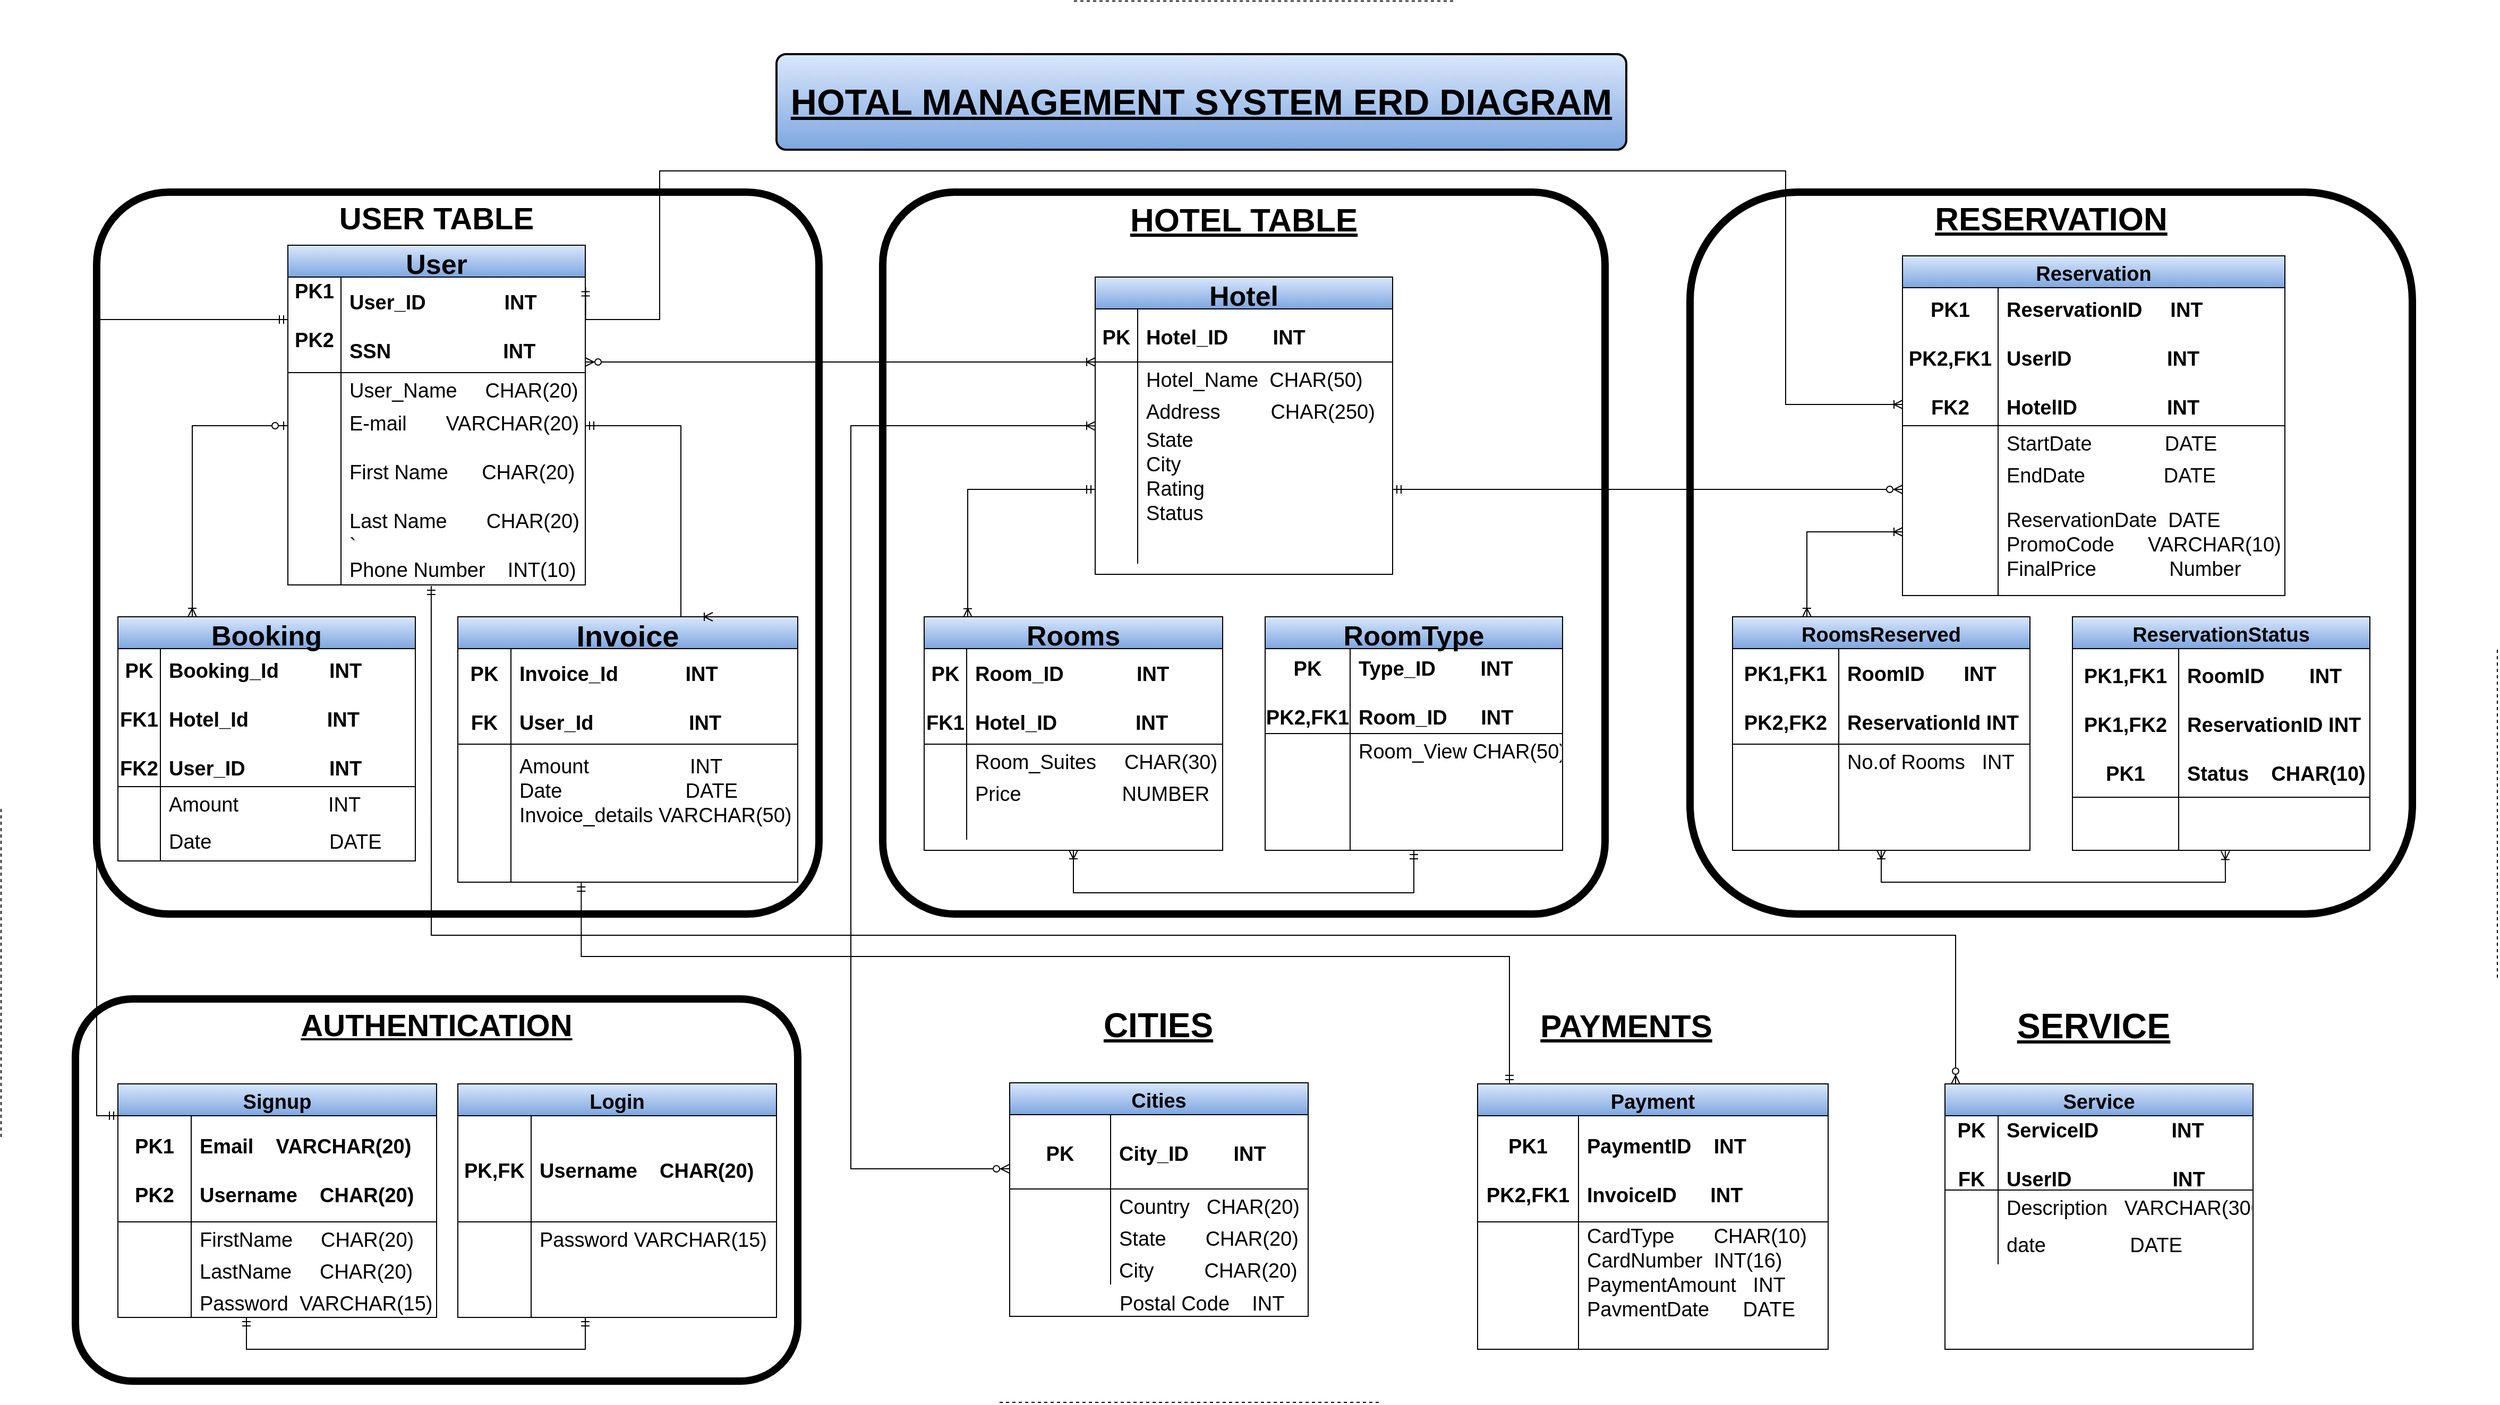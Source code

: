 <mxfile version="20.5.3" type="device"><diagram id="R2lEEEUBdFMjLlhIrx00" name="Page-1"><mxGraphModel dx="1066" dy="823" grid="1" gridSize="10" guides="1" tooltips="1" connect="1" arrows="1" fold="1" page="0" pageScale="1" pageWidth="850" pageHeight="1100" background="#FFFFFF" math="0" shadow="0" extFonts="Permanent Marker^https://fonts.googleapis.com/css?family=Permanent+Marker"><root><mxCell id="0"/><mxCell id="1" parent="0"/><mxCell id="7sW_-KPqJMzMdsYs8aN_-1" value="User" style="shape=table;startSize=30;container=1;collapsible=1;childLayout=tableLayout;fixedRows=1;rowLines=0;fontStyle=1;align=center;resizeLast=1;fontSize=26;fillColor=#dae8fc;strokeColor=#000000;gradientColor=#7ea6e0;" parent="1" vertex="1"><mxGeometry x="1680" y="1010" width="280" height="320" as="geometry"/></mxCell><mxCell id="7sW_-KPqJMzMdsYs8aN_-2" value="" style="shape=tableRow;horizontal=0;startSize=0;swimlaneHead=0;swimlaneBody=0;fillColor=none;collapsible=0;dropTarget=0;points=[[0,0.5],[1,0.5]];portConstraint=eastwest;top=0;left=0;right=0;bottom=1;fontSize=19;" parent="7sW_-KPqJMzMdsYs8aN_-1" vertex="1"><mxGeometry y="30" width="280" height="90" as="geometry"/></mxCell><mxCell id="7sW_-KPqJMzMdsYs8aN_-3" value="PK1&#10;&#10;PK2&#10;&#10;PK3" style="shape=partialRectangle;connectable=0;fillColor=none;top=0;left=0;bottom=0;right=0;fontStyle=1;overflow=hidden;fontSize=19;" parent="7sW_-KPqJMzMdsYs8aN_-2" vertex="1"><mxGeometry width="50" height="90" as="geometry"><mxRectangle width="50" height="90" as="alternateBounds"/></mxGeometry></mxCell><mxCell id="7sW_-KPqJMzMdsYs8aN_-4" value="User_ID              INT&#10;&#10;SSN                    INT" style="shape=partialRectangle;connectable=0;fillColor=none;top=0;left=0;bottom=0;right=0;align=left;spacingLeft=6;fontStyle=1;overflow=hidden;fontSize=19;" parent="7sW_-KPqJMzMdsYs8aN_-2" vertex="1"><mxGeometry x="50" width="230" height="90" as="geometry"><mxRectangle width="230" height="90" as="alternateBounds"/></mxGeometry></mxCell><mxCell id="7sW_-KPqJMzMdsYs8aN_-5" value="" style="shape=tableRow;horizontal=0;startSize=0;swimlaneHead=0;swimlaneBody=0;fillColor=none;collapsible=0;dropTarget=0;points=[[0,0.5],[1,0.5]];portConstraint=eastwest;top=0;left=0;right=0;bottom=0;fontSize=19;" parent="7sW_-KPqJMzMdsYs8aN_-1" vertex="1"><mxGeometry y="120" width="280" height="30" as="geometry"/></mxCell><mxCell id="7sW_-KPqJMzMdsYs8aN_-6" value="" style="shape=partialRectangle;connectable=0;fillColor=none;top=0;left=0;bottom=0;right=0;editable=1;overflow=hidden;fontSize=19;" parent="7sW_-KPqJMzMdsYs8aN_-5" vertex="1"><mxGeometry width="50" height="30" as="geometry"><mxRectangle width="50" height="30" as="alternateBounds"/></mxGeometry></mxCell><mxCell id="7sW_-KPqJMzMdsYs8aN_-7" value="User_Name     CHAR(20)" style="shape=partialRectangle;connectable=0;fillColor=none;top=0;left=0;bottom=0;right=0;align=left;spacingLeft=6;overflow=hidden;fontSize=19;" parent="7sW_-KPqJMzMdsYs8aN_-5" vertex="1"><mxGeometry x="50" width="230" height="30" as="geometry"><mxRectangle width="230" height="30" as="alternateBounds"/></mxGeometry></mxCell><mxCell id="7sW_-KPqJMzMdsYs8aN_-8" value="" style="shape=tableRow;horizontal=0;startSize=0;swimlaneHead=0;swimlaneBody=0;fillColor=none;collapsible=0;dropTarget=0;points=[[0,0.5],[1,0.5]];portConstraint=eastwest;top=0;left=0;right=0;bottom=0;fontSize=19;" parent="7sW_-KPqJMzMdsYs8aN_-1" vertex="1"><mxGeometry y="150" width="280" height="170" as="geometry"/></mxCell><mxCell id="7sW_-KPqJMzMdsYs8aN_-9" value="" style="shape=partialRectangle;connectable=0;fillColor=none;top=0;left=0;bottom=0;right=0;editable=1;overflow=hidden;fontSize=19;" parent="7sW_-KPqJMzMdsYs8aN_-8" vertex="1"><mxGeometry width="50" height="170" as="geometry"><mxRectangle width="50" height="170" as="alternateBounds"/></mxGeometry></mxCell><mxCell id="7sW_-KPqJMzMdsYs8aN_-10" value="E-mail       VARCHAR(20)&#10;&#10;First Name      CHAR(20)&#10;&#10;Last Name       CHAR(20)&#10;`&#10;Phone Number    INT(10)" style="shape=partialRectangle;connectable=0;fillColor=none;top=0;left=0;bottom=0;right=0;align=left;spacingLeft=6;overflow=hidden;fontSize=19;" parent="7sW_-KPqJMzMdsYs8aN_-8" vertex="1"><mxGeometry x="50" width="230" height="170" as="geometry"><mxRectangle width="230" height="170" as="alternateBounds"/></mxGeometry></mxCell><mxCell id="7sW_-KPqJMzMdsYs8aN_-14" value="Booking" style="shape=table;startSize=30;container=1;collapsible=1;childLayout=tableLayout;fixedRows=1;rowLines=0;fontStyle=1;align=center;resizeLast=1;fontSize=26;fillColor=#dae8fc;gradientColor=#7ea6e0;strokeColor=#000000;" parent="1" vertex="1"><mxGeometry x="1520" y="1360" width="280" height="230" as="geometry"/></mxCell><mxCell id="7sW_-KPqJMzMdsYs8aN_-15" value="" style="shape=tableRow;horizontal=0;startSize=0;swimlaneHead=0;swimlaneBody=0;fillColor=none;collapsible=0;dropTarget=0;points=[[0,0.5],[1,0.5]];portConstraint=eastwest;top=0;left=0;right=0;bottom=1;fontSize=19;" parent="7sW_-KPqJMzMdsYs8aN_-14" vertex="1"><mxGeometry y="30" width="280" height="130" as="geometry"/></mxCell><mxCell id="7sW_-KPqJMzMdsYs8aN_-16" value="PK&#10;&#10;FK1&#10;&#10;FK2" style="shape=partialRectangle;connectable=0;fillColor=none;top=0;left=0;bottom=0;right=0;fontStyle=1;overflow=hidden;fontSize=19;" parent="7sW_-KPqJMzMdsYs8aN_-15" vertex="1"><mxGeometry width="40" height="130" as="geometry"><mxRectangle width="40" height="130" as="alternateBounds"/></mxGeometry></mxCell><mxCell id="7sW_-KPqJMzMdsYs8aN_-17" value="Booking_Id         INT&#10; &#10;Hotel_Id              INT&#10;&#10;User_ID               INT" style="shape=partialRectangle;connectable=0;fillColor=none;top=0;left=0;bottom=0;right=0;align=left;spacingLeft=6;fontStyle=1;overflow=hidden;fontSize=19;" parent="7sW_-KPqJMzMdsYs8aN_-15" vertex="1"><mxGeometry x="40" width="240" height="130" as="geometry"><mxRectangle width="240" height="130" as="alternateBounds"/></mxGeometry></mxCell><mxCell id="7sW_-KPqJMzMdsYs8aN_-21" value="" style="shape=tableRow;horizontal=0;startSize=0;swimlaneHead=0;swimlaneBody=0;fillColor=none;collapsible=0;dropTarget=0;points=[[0,0.5],[1,0.5]];portConstraint=eastwest;top=0;left=0;right=0;bottom=0;fontSize=19;" parent="7sW_-KPqJMzMdsYs8aN_-14" vertex="1"><mxGeometry y="160" width="280" height="30" as="geometry"/></mxCell><mxCell id="7sW_-KPqJMzMdsYs8aN_-22" value="" style="shape=partialRectangle;connectable=0;fillColor=none;top=0;left=0;bottom=0;right=0;editable=1;overflow=hidden;fontSize=19;" parent="7sW_-KPqJMzMdsYs8aN_-21" vertex="1"><mxGeometry width="40" height="30" as="geometry"><mxRectangle width="40" height="30" as="alternateBounds"/></mxGeometry></mxCell><mxCell id="7sW_-KPqJMzMdsYs8aN_-23" value="Amount                INT" style="shape=partialRectangle;connectable=0;fillColor=none;top=0;left=0;bottom=0;right=0;align=left;spacingLeft=6;overflow=hidden;fontSize=19;" parent="7sW_-KPqJMzMdsYs8aN_-21" vertex="1"><mxGeometry x="40" width="240" height="30" as="geometry"><mxRectangle width="240" height="30" as="alternateBounds"/></mxGeometry></mxCell><mxCell id="7sW_-KPqJMzMdsYs8aN_-24" value="" style="shape=tableRow;horizontal=0;startSize=0;swimlaneHead=0;swimlaneBody=0;fillColor=none;collapsible=0;dropTarget=0;points=[[0,0.5],[1,0.5]];portConstraint=eastwest;top=0;left=0;right=0;bottom=0;fontSize=19;" parent="7sW_-KPqJMzMdsYs8aN_-14" vertex="1"><mxGeometry y="190" width="280" height="40" as="geometry"/></mxCell><mxCell id="7sW_-KPqJMzMdsYs8aN_-25" value="" style="shape=partialRectangle;connectable=0;fillColor=none;top=0;left=0;bottom=0;right=0;editable=1;overflow=hidden;fontSize=19;" parent="7sW_-KPqJMzMdsYs8aN_-24" vertex="1"><mxGeometry width="40" height="40" as="geometry"><mxRectangle width="40" height="40" as="alternateBounds"/></mxGeometry></mxCell><mxCell id="7sW_-KPqJMzMdsYs8aN_-26" value="Date                     DATE" style="shape=partialRectangle;connectable=0;fillColor=none;top=0;left=0;bottom=0;right=0;align=left;spacingLeft=6;overflow=hidden;fontSize=19;" parent="7sW_-KPqJMzMdsYs8aN_-24" vertex="1"><mxGeometry x="40" width="240" height="40" as="geometry"><mxRectangle width="240" height="40" as="alternateBounds"/></mxGeometry></mxCell><mxCell id="7sW_-KPqJMzMdsYs8aN_-27" value="Invoice" style="shape=table;startSize=30;container=1;collapsible=1;childLayout=tableLayout;fixedRows=1;rowLines=0;fontStyle=1;align=center;resizeLast=1;fontSize=28;fillColor=#dae8fc;gradientColor=#7ea6e0;strokeColor=#000000;" parent="1" vertex="1"><mxGeometry x="1840" y="1360" width="320" height="250" as="geometry"/></mxCell><mxCell id="7sW_-KPqJMzMdsYs8aN_-28" value="" style="shape=tableRow;horizontal=0;startSize=0;swimlaneHead=0;swimlaneBody=0;fillColor=none;collapsible=0;dropTarget=0;points=[[0,0.5],[1,0.5]];portConstraint=eastwest;top=0;left=0;right=0;bottom=1;fontSize=19;" parent="7sW_-KPqJMzMdsYs8aN_-27" vertex="1"><mxGeometry y="30" width="320" height="90" as="geometry"/></mxCell><mxCell id="7sW_-KPqJMzMdsYs8aN_-29" value="PK&#10;&#10;FK" style="shape=partialRectangle;connectable=0;fillColor=none;top=0;left=0;bottom=0;right=0;fontStyle=1;overflow=hidden;fontSize=19;" parent="7sW_-KPqJMzMdsYs8aN_-28" vertex="1"><mxGeometry width="50" height="90" as="geometry"><mxRectangle width="50" height="90" as="alternateBounds"/></mxGeometry></mxCell><mxCell id="7sW_-KPqJMzMdsYs8aN_-30" value="Invoice_Id            INT&#10;&#10;User_Id                 INT" style="shape=partialRectangle;connectable=0;fillColor=none;top=0;left=0;bottom=0;right=0;align=left;spacingLeft=6;fontStyle=1;overflow=hidden;fontSize=19;" parent="7sW_-KPqJMzMdsYs8aN_-28" vertex="1"><mxGeometry x="50" width="270" height="90" as="geometry"><mxRectangle width="270" height="90" as="alternateBounds"/></mxGeometry></mxCell><mxCell id="7sW_-KPqJMzMdsYs8aN_-34" value="" style="shape=tableRow;horizontal=0;startSize=0;swimlaneHead=0;swimlaneBody=0;fillColor=none;collapsible=0;dropTarget=0;points=[[0,0.5],[1,0.5]];portConstraint=eastwest;top=0;left=0;right=0;bottom=0;fontSize=19;" parent="7sW_-KPqJMzMdsYs8aN_-27" vertex="1"><mxGeometry y="120" width="320" height="130" as="geometry"/></mxCell><mxCell id="7sW_-KPqJMzMdsYs8aN_-35" value="" style="shape=partialRectangle;connectable=0;fillColor=none;top=0;left=0;bottom=0;right=0;editable=1;overflow=hidden;fontSize=19;" parent="7sW_-KPqJMzMdsYs8aN_-34" vertex="1"><mxGeometry width="50" height="130" as="geometry"><mxRectangle width="50" height="130" as="alternateBounds"/></mxGeometry></mxCell><mxCell id="7sW_-KPqJMzMdsYs8aN_-36" value="Amount                  INT&#10;Date                      DATE&#10;Invoice_details VARCHAR(50)&#10;&#10;" style="shape=partialRectangle;connectable=0;fillColor=none;top=0;left=0;bottom=0;right=0;align=left;spacingLeft=6;overflow=hidden;fontSize=19;" parent="7sW_-KPqJMzMdsYs8aN_-34" vertex="1"><mxGeometry x="50" width="270" height="130" as="geometry"><mxRectangle width="270" height="130" as="alternateBounds"/></mxGeometry></mxCell><mxCell id="7sW_-KPqJMzMdsYs8aN_-40" value="" style="shape=tableRow;horizontal=0;startSize=0;swimlaneHead=0;swimlaneBody=0;fillColor=none;collapsible=0;dropTarget=0;points=[[0,0.5],[1,0.5]];portConstraint=eastwest;top=0;left=0;right=0;bottom=0;fontSize=19;" parent="1" vertex="1"><mxGeometry x="1840" y="1590" width="180" height="30" as="geometry"/></mxCell><mxCell id="7sW_-KPqJMzMdsYs8aN_-41" value="" style="shape=partialRectangle;connectable=0;fillColor=none;top=0;left=0;bottom=0;right=0;editable=1;overflow=hidden;fontSize=19;" parent="7sW_-KPqJMzMdsYs8aN_-40" vertex="1"><mxGeometry width="30" height="30" as="geometry"><mxRectangle width="30" height="30" as="alternateBounds"/></mxGeometry></mxCell><mxCell id="7sW_-KPqJMzMdsYs8aN_-46" value="USER TABLE" style="text;strokeColor=none;fillColor=none;spacingLeft=4;spacingRight=4;overflow=hidden;rotatable=0;points=[[0,0.5],[1,0.5]];portConstraint=eastwest;fontSize=29;rounded=0;align=center;fontStyle=1" parent="1" vertex="1"><mxGeometry x="1680" y="960" width="280" height="40" as="geometry"/></mxCell><mxCell id="7sW_-KPqJMzMdsYs8aN_-48" value="" style="rounded=1;arcSize=10;whiteSpace=wrap;html=1;align=center;fillColor=none;gradientColor=none;direction=south;fontSize=19;strokeWidth=7;" parent="1" vertex="1"><mxGeometry x="2240" y="960" width="680" height="680" as="geometry"/></mxCell><mxCell id="7sW_-KPqJMzMdsYs8aN_-49" value="HOTEL TABLE" style="text;strokeColor=none;fillColor=none;spacingLeft=4;spacingRight=4;overflow=hidden;rotatable=0;points=[[0,0.5],[1,0.5]];portConstraint=eastwest;fontSize=31;rounded=0;align=center;fontStyle=5" parent="1" vertex="1"><mxGeometry x="2440" y="960" width="280" height="40" as="geometry"/></mxCell><mxCell id="7sW_-KPqJMzMdsYs8aN_-63" value="Hotel" style="shape=table;startSize=30;container=1;collapsible=1;childLayout=tableLayout;fixedRows=1;rowLines=0;fontStyle=1;align=center;resizeLast=1;rounded=0;fontSize=26;fillColor=#dae8fc;gradientColor=#7ea6e0;strokeColor=#000000;" parent="1" vertex="1"><mxGeometry x="2440" y="1040" width="280" height="280" as="geometry"/></mxCell><mxCell id="7sW_-KPqJMzMdsYs8aN_-64" value="" style="shape=tableRow;horizontal=0;startSize=0;swimlaneHead=0;swimlaneBody=0;fillColor=none;collapsible=0;dropTarget=0;points=[[0,0.5],[1,0.5]];portConstraint=eastwest;top=0;left=0;right=0;bottom=1;rounded=0;fontSize=19;" parent="7sW_-KPqJMzMdsYs8aN_-63" vertex="1"><mxGeometry y="30" width="280" height="50" as="geometry"/></mxCell><mxCell id="7sW_-KPqJMzMdsYs8aN_-65" value="PK" style="shape=partialRectangle;connectable=0;fillColor=none;top=0;left=0;bottom=0;right=0;fontStyle=1;overflow=hidden;rounded=0;fontSize=19;" parent="7sW_-KPqJMzMdsYs8aN_-64" vertex="1"><mxGeometry width="40" height="50" as="geometry"><mxRectangle width="40" height="50" as="alternateBounds"/></mxGeometry></mxCell><mxCell id="7sW_-KPqJMzMdsYs8aN_-66" value="Hotel_ID        INT" style="shape=partialRectangle;connectable=0;fillColor=none;top=0;left=0;bottom=0;right=0;align=left;spacingLeft=6;fontStyle=1;overflow=hidden;rounded=0;fontSize=19;" parent="7sW_-KPqJMzMdsYs8aN_-64" vertex="1"><mxGeometry x="40" width="240" height="50" as="geometry"><mxRectangle width="240" height="50" as="alternateBounds"/></mxGeometry></mxCell><mxCell id="7sW_-KPqJMzMdsYs8aN_-67" value="" style="shape=tableRow;horizontal=0;startSize=0;swimlaneHead=0;swimlaneBody=0;fillColor=none;collapsible=0;dropTarget=0;points=[[0,0.5],[1,0.5]];portConstraint=eastwest;top=0;left=0;right=0;bottom=0;rounded=0;fontSize=19;" parent="7sW_-KPqJMzMdsYs8aN_-63" vertex="1"><mxGeometry y="80" width="280" height="30" as="geometry"/></mxCell><mxCell id="7sW_-KPqJMzMdsYs8aN_-68" value="" style="shape=partialRectangle;connectable=0;fillColor=none;top=0;left=0;bottom=0;right=0;editable=1;overflow=hidden;rounded=0;fontSize=19;" parent="7sW_-KPqJMzMdsYs8aN_-67" vertex="1"><mxGeometry width="40" height="30" as="geometry"><mxRectangle width="40" height="30" as="alternateBounds"/></mxGeometry></mxCell><mxCell id="7sW_-KPqJMzMdsYs8aN_-69" value="Hotel_Name  CHAR(50)" style="shape=partialRectangle;connectable=0;fillColor=none;top=0;left=0;bottom=0;right=0;align=left;spacingLeft=6;overflow=hidden;rounded=0;fontSize=19;" parent="7sW_-KPqJMzMdsYs8aN_-67" vertex="1"><mxGeometry x="40" width="240" height="30" as="geometry"><mxRectangle width="240" height="30" as="alternateBounds"/></mxGeometry></mxCell><mxCell id="7sW_-KPqJMzMdsYs8aN_-70" value="" style="shape=tableRow;horizontal=0;startSize=0;swimlaneHead=0;swimlaneBody=0;fillColor=none;collapsible=0;dropTarget=0;points=[[0,0.5],[1,0.5]];portConstraint=eastwest;top=0;left=0;right=0;bottom=0;rounded=0;fontSize=19;" parent="7sW_-KPqJMzMdsYs8aN_-63" vertex="1"><mxGeometry y="110" width="280" height="30" as="geometry"/></mxCell><mxCell id="7sW_-KPqJMzMdsYs8aN_-71" value="" style="shape=partialRectangle;connectable=0;fillColor=none;top=0;left=0;bottom=0;right=0;editable=1;overflow=hidden;rounded=0;fontSize=19;" parent="7sW_-KPqJMzMdsYs8aN_-70" vertex="1"><mxGeometry width="40" height="30" as="geometry"><mxRectangle width="40" height="30" as="alternateBounds"/></mxGeometry></mxCell><mxCell id="7sW_-KPqJMzMdsYs8aN_-72" value="Address         CHAR(250)" style="shape=partialRectangle;connectable=0;fillColor=none;top=0;left=0;bottom=0;right=0;align=left;spacingLeft=6;overflow=hidden;rounded=0;fontSize=19;" parent="7sW_-KPqJMzMdsYs8aN_-70" vertex="1"><mxGeometry x="40" width="240" height="30" as="geometry"><mxRectangle width="240" height="30" as="alternateBounds"/></mxGeometry></mxCell><mxCell id="7sW_-KPqJMzMdsYs8aN_-73" value="" style="shape=tableRow;horizontal=0;startSize=0;swimlaneHead=0;swimlaneBody=0;fillColor=none;collapsible=0;dropTarget=0;points=[[0,0.5],[1,0.5]];portConstraint=eastwest;top=0;left=0;right=0;bottom=0;rounded=0;fontSize=19;" parent="7sW_-KPqJMzMdsYs8aN_-63" vertex="1"><mxGeometry y="140" width="280" height="130" as="geometry"/></mxCell><mxCell id="7sW_-KPqJMzMdsYs8aN_-74" value="" style="shape=partialRectangle;connectable=0;fillColor=none;top=0;left=0;bottom=0;right=0;editable=1;overflow=hidden;rounded=0;fontSize=19;" parent="7sW_-KPqJMzMdsYs8aN_-73" vertex="1"><mxGeometry width="40" height="130" as="geometry"><mxRectangle width="40" height="130" as="alternateBounds"/></mxGeometry></mxCell><mxCell id="7sW_-KPqJMzMdsYs8aN_-75" value="State&#10;City&#10;Rating&#10;Status&#10;&#10;" style="shape=partialRectangle;connectable=0;fillColor=none;top=0;left=0;bottom=0;right=0;align=left;spacingLeft=6;overflow=hidden;rounded=0;fontSize=19;" parent="7sW_-KPqJMzMdsYs8aN_-73" vertex="1"><mxGeometry x="40" width="240" height="130" as="geometry"><mxRectangle width="240" height="130" as="alternateBounds"/></mxGeometry></mxCell><mxCell id="7sW_-KPqJMzMdsYs8aN_-77" value="Rooms" style="shape=table;startSize=30;container=1;collapsible=1;childLayout=tableLayout;fixedRows=1;rowLines=0;fontStyle=1;align=center;resizeLast=1;rounded=0;fontSize=26;fillColor=#dae8fc;gradientColor=#7ea6e0;strokeColor=#000000;" parent="1" vertex="1"><mxGeometry x="2279" y="1360" width="281" height="220" as="geometry"/></mxCell><mxCell id="7sW_-KPqJMzMdsYs8aN_-78" value="" style="shape=tableRow;horizontal=0;startSize=0;swimlaneHead=0;swimlaneBody=0;fillColor=none;collapsible=0;dropTarget=0;points=[[0,0.5],[1,0.5]];portConstraint=eastwest;top=0;left=0;right=0;bottom=1;rounded=0;fontSize=19;" parent="7sW_-KPqJMzMdsYs8aN_-77" vertex="1"><mxGeometry y="30" width="281" height="90" as="geometry"/></mxCell><mxCell id="7sW_-KPqJMzMdsYs8aN_-79" value="PK&#10;&#10;FK1" style="shape=partialRectangle;connectable=0;fillColor=none;top=0;left=0;bottom=0;right=0;fontStyle=1;overflow=hidden;rounded=0;fontSize=19;" parent="7sW_-KPqJMzMdsYs8aN_-78" vertex="1"><mxGeometry width="40" height="90" as="geometry"><mxRectangle width="40" height="90" as="alternateBounds"/></mxGeometry></mxCell><mxCell id="7sW_-KPqJMzMdsYs8aN_-80" value="Room_ID             INT&#10;&#10;Hotel_ID              INT" style="shape=partialRectangle;connectable=0;fillColor=none;top=0;left=0;bottom=0;right=0;align=left;spacingLeft=6;fontStyle=1;overflow=hidden;rounded=0;fontSize=19;" parent="7sW_-KPqJMzMdsYs8aN_-78" vertex="1"><mxGeometry x="40" width="241" height="90" as="geometry"><mxRectangle width="241" height="90" as="alternateBounds"/></mxGeometry></mxCell><mxCell id="7sW_-KPqJMzMdsYs8aN_-81" value="" style="shape=tableRow;horizontal=0;startSize=0;swimlaneHead=0;swimlaneBody=0;fillColor=none;collapsible=0;dropTarget=0;points=[[0,0.5],[1,0.5]];portConstraint=eastwest;top=0;left=0;right=0;bottom=0;rounded=0;fontSize=19;" parent="7sW_-KPqJMzMdsYs8aN_-77" vertex="1"><mxGeometry y="120" width="281" height="30" as="geometry"/></mxCell><mxCell id="7sW_-KPqJMzMdsYs8aN_-82" value="" style="shape=partialRectangle;connectable=0;fillColor=none;top=0;left=0;bottom=0;right=0;editable=1;overflow=hidden;rounded=0;fontSize=19;" parent="7sW_-KPqJMzMdsYs8aN_-81" vertex="1"><mxGeometry width="40" height="30" as="geometry"><mxRectangle width="40" height="30" as="alternateBounds"/></mxGeometry></mxCell><mxCell id="7sW_-KPqJMzMdsYs8aN_-83" value="Room_Suites     CHAR(30)" style="shape=partialRectangle;connectable=0;fillColor=none;top=0;left=0;bottom=0;right=0;align=left;spacingLeft=6;overflow=hidden;rounded=0;fontSize=19;" parent="7sW_-KPqJMzMdsYs8aN_-81" vertex="1"><mxGeometry x="40" width="241" height="30" as="geometry"><mxRectangle width="241" height="30" as="alternateBounds"/></mxGeometry></mxCell><mxCell id="7sW_-KPqJMzMdsYs8aN_-84" value="" style="shape=tableRow;horizontal=0;startSize=0;swimlaneHead=0;swimlaneBody=0;fillColor=none;collapsible=0;dropTarget=0;points=[[0,0.5],[1,0.5]];portConstraint=eastwest;top=0;left=0;right=0;bottom=0;rounded=0;fontSize=19;" parent="7sW_-KPqJMzMdsYs8aN_-77" vertex="1"><mxGeometry y="150" width="281" height="30" as="geometry"/></mxCell><mxCell id="7sW_-KPqJMzMdsYs8aN_-85" value="" style="shape=partialRectangle;connectable=0;fillColor=none;top=0;left=0;bottom=0;right=0;editable=1;overflow=hidden;rounded=0;fontSize=19;" parent="7sW_-KPqJMzMdsYs8aN_-84" vertex="1"><mxGeometry width="40" height="30" as="geometry"><mxRectangle width="40" height="30" as="alternateBounds"/></mxGeometry></mxCell><mxCell id="7sW_-KPqJMzMdsYs8aN_-86" value="Price                  NUMBER" style="shape=partialRectangle;connectable=0;fillColor=none;top=0;left=0;bottom=0;right=0;align=left;spacingLeft=6;overflow=hidden;rounded=0;fontSize=19;" parent="7sW_-KPqJMzMdsYs8aN_-84" vertex="1"><mxGeometry x="40" width="241" height="30" as="geometry"><mxRectangle width="241" height="30" as="alternateBounds"/></mxGeometry></mxCell><mxCell id="7sW_-KPqJMzMdsYs8aN_-87" value="" style="shape=tableRow;horizontal=0;startSize=0;swimlaneHead=0;swimlaneBody=0;fillColor=none;collapsible=0;dropTarget=0;points=[[0,0.5],[1,0.5]];portConstraint=eastwest;top=0;left=0;right=0;bottom=0;rounded=0;fontSize=19;" parent="7sW_-KPqJMzMdsYs8aN_-77" vertex="1"><mxGeometry y="180" width="281" height="30" as="geometry"/></mxCell><mxCell id="7sW_-KPqJMzMdsYs8aN_-88" value="" style="shape=partialRectangle;connectable=0;fillColor=none;top=0;left=0;bottom=0;right=0;editable=1;overflow=hidden;rounded=0;fontSize=19;" parent="7sW_-KPqJMzMdsYs8aN_-87" vertex="1"><mxGeometry width="40" height="30" as="geometry"><mxRectangle width="40" height="30" as="alternateBounds"/></mxGeometry></mxCell><mxCell id="7sW_-KPqJMzMdsYs8aN_-89" value="" style="shape=partialRectangle;connectable=0;fillColor=none;top=0;left=0;bottom=0;right=0;align=left;spacingLeft=6;overflow=hidden;rounded=0;fontSize=19;" parent="7sW_-KPqJMzMdsYs8aN_-87" vertex="1"><mxGeometry x="40" width="241" height="30" as="geometry"><mxRectangle width="241" height="30" as="alternateBounds"/></mxGeometry></mxCell><mxCell id="7sW_-KPqJMzMdsYs8aN_-90" value="RoomType" style="shape=table;startSize=30;container=1;collapsible=1;childLayout=tableLayout;fixedRows=1;rowLines=0;fontStyle=1;align=center;resizeLast=1;rounded=0;fontSize=26;fillColor=#dae8fc;gradientColor=#7ea6e0;strokeColor=#000000;" parent="1" vertex="1"><mxGeometry x="2600" y="1360" width="280" height="220" as="geometry"/></mxCell><mxCell id="7sW_-KPqJMzMdsYs8aN_-91" value="" style="shape=tableRow;horizontal=0;startSize=0;swimlaneHead=0;swimlaneBody=0;fillColor=none;collapsible=0;dropTarget=0;points=[[0,0.5],[1,0.5]];portConstraint=eastwest;top=0;left=0;right=0;bottom=1;rounded=0;fontSize=19;" parent="7sW_-KPqJMzMdsYs8aN_-90" vertex="1"><mxGeometry y="30" width="280" height="80" as="geometry"/></mxCell><mxCell id="7sW_-KPqJMzMdsYs8aN_-92" value="PK&#10;&#10;PK2,FK1" style="shape=partialRectangle;connectable=0;fillColor=none;top=0;left=0;bottom=0;right=0;fontStyle=1;overflow=hidden;rounded=0;fontSize=19;" parent="7sW_-KPqJMzMdsYs8aN_-91" vertex="1"><mxGeometry width="80" height="80" as="geometry"><mxRectangle width="80" height="80" as="alternateBounds"/></mxGeometry></mxCell><mxCell id="7sW_-KPqJMzMdsYs8aN_-93" value="Type_ID        INT&#10;&#10;Room_ID      INT" style="shape=partialRectangle;connectable=0;fillColor=none;top=0;left=0;bottom=0;right=0;align=left;spacingLeft=6;fontStyle=1;overflow=hidden;rounded=0;fontSize=19;" parent="7sW_-KPqJMzMdsYs8aN_-91" vertex="1"><mxGeometry x="80" width="200" height="80" as="geometry"><mxRectangle width="200" height="80" as="alternateBounds"/></mxGeometry></mxCell><mxCell id="7sW_-KPqJMzMdsYs8aN_-94" value="" style="shape=tableRow;horizontal=0;startSize=0;swimlaneHead=0;swimlaneBody=0;fillColor=none;collapsible=0;dropTarget=0;points=[[0,0.5],[1,0.5]];portConstraint=eastwest;top=0;left=0;right=0;bottom=0;rounded=0;fontSize=19;" parent="7sW_-KPqJMzMdsYs8aN_-90" vertex="1"><mxGeometry y="110" width="280" height="30" as="geometry"/></mxCell><mxCell id="7sW_-KPqJMzMdsYs8aN_-95" value="" style="shape=partialRectangle;connectable=0;fillColor=none;top=0;left=0;bottom=0;right=0;editable=1;overflow=hidden;rounded=0;fontSize=19;" parent="7sW_-KPqJMzMdsYs8aN_-94" vertex="1"><mxGeometry width="80" height="30" as="geometry"><mxRectangle width="80" height="30" as="alternateBounds"/></mxGeometry></mxCell><mxCell id="7sW_-KPqJMzMdsYs8aN_-96" value="Room_View CHAR(50)" style="shape=partialRectangle;connectable=0;fillColor=none;top=0;left=0;bottom=0;right=0;align=left;spacingLeft=6;overflow=hidden;rounded=0;fontSize=19;" parent="7sW_-KPqJMzMdsYs8aN_-94" vertex="1"><mxGeometry x="80" width="200" height="30" as="geometry"><mxRectangle width="200" height="30" as="alternateBounds"/></mxGeometry></mxCell><mxCell id="7sW_-KPqJMzMdsYs8aN_-97" value="" style="shape=tableRow;horizontal=0;startSize=0;swimlaneHead=0;swimlaneBody=0;fillColor=none;collapsible=0;dropTarget=0;points=[[0,0.5],[1,0.5]];portConstraint=eastwest;top=0;left=0;right=0;bottom=0;rounded=0;fontSize=19;" parent="7sW_-KPqJMzMdsYs8aN_-90" vertex="1"><mxGeometry y="140" width="280" height="80" as="geometry"/></mxCell><mxCell id="7sW_-KPqJMzMdsYs8aN_-98" value="" style="shape=partialRectangle;connectable=0;fillColor=none;top=0;left=0;bottom=0;right=0;editable=1;overflow=hidden;rounded=0;fontSize=19;" parent="7sW_-KPqJMzMdsYs8aN_-97" vertex="1"><mxGeometry width="80" height="80" as="geometry"><mxRectangle width="80" height="80" as="alternateBounds"/></mxGeometry></mxCell><mxCell id="7sW_-KPqJMzMdsYs8aN_-99" value="" style="shape=partialRectangle;connectable=0;fillColor=none;top=0;left=0;bottom=0;right=0;align=left;spacingLeft=6;overflow=hidden;rounded=0;fontSize=19;" parent="7sW_-KPqJMzMdsYs8aN_-97" vertex="1"><mxGeometry x="80" width="200" height="80" as="geometry"><mxRectangle width="200" height="80" as="alternateBounds"/></mxGeometry></mxCell><mxCell id="7sW_-KPqJMzMdsYs8aN_-106" value="" style="rounded=1;whiteSpace=wrap;html=1;fontSize=19;fillColor=none;gradientColor=none;strokeWidth=7;" parent="1" vertex="1"><mxGeometry x="3000" y="960" width="680" height="680" as="geometry"/></mxCell><mxCell id="7sW_-KPqJMzMdsYs8aN_-107" value="RESERVATION" style="text;html=1;strokeColor=none;fillColor=none;align=center;verticalAlign=middle;whiteSpace=wrap;rounded=0;fontSize=31;fontStyle=5" parent="1" vertex="1"><mxGeometry x="3200" y="970" width="280" height="30" as="geometry"/></mxCell><mxCell id="7sW_-KPqJMzMdsYs8aN_-108" value="Reservation" style="shape=table;startSize=30;container=1;collapsible=1;childLayout=tableLayout;fixedRows=1;rowLines=0;fontStyle=1;align=center;resizeLast=1;rounded=0;fontSize=19;fillColor=#dae8fc;gradientColor=#7ea6e0;strokeColor=#000000;" parent="1" vertex="1"><mxGeometry x="3200" y="1020" width="360" height="320" as="geometry"/></mxCell><mxCell id="7sW_-KPqJMzMdsYs8aN_-109" value="" style="shape=tableRow;horizontal=0;startSize=0;swimlaneHead=0;swimlaneBody=0;fillColor=none;collapsible=0;dropTarget=0;points=[[0,0.5],[1,0.5]];portConstraint=eastwest;top=0;left=0;right=0;bottom=1;rounded=0;fontSize=19;" parent="7sW_-KPqJMzMdsYs8aN_-108" vertex="1"><mxGeometry y="30" width="360" height="130" as="geometry"/></mxCell><mxCell id="7sW_-KPqJMzMdsYs8aN_-110" value="PK1&#10;&#10;PK2,FK1&#10;&#10;FK2" style="shape=partialRectangle;connectable=0;fillColor=none;top=0;left=0;bottom=0;right=0;fontStyle=1;overflow=hidden;rounded=0;fontSize=19;" parent="7sW_-KPqJMzMdsYs8aN_-109" vertex="1"><mxGeometry width="90.0" height="130" as="geometry"><mxRectangle width="90.0" height="130" as="alternateBounds"/></mxGeometry></mxCell><mxCell id="7sW_-KPqJMzMdsYs8aN_-111" value="ReservationID     INT&#10;&#10;UserID                 INT&#10;&#10;HotelID                INT" style="shape=partialRectangle;connectable=0;fillColor=none;top=0;left=0;bottom=0;right=0;align=left;spacingLeft=6;fontStyle=1;overflow=hidden;rounded=0;fontSize=19;" parent="7sW_-KPqJMzMdsYs8aN_-109" vertex="1"><mxGeometry x="90.0" width="270.0" height="130" as="geometry"><mxRectangle width="270.0" height="130" as="alternateBounds"/></mxGeometry></mxCell><mxCell id="7sW_-KPqJMzMdsYs8aN_-112" value="" style="shape=tableRow;horizontal=0;startSize=0;swimlaneHead=0;swimlaneBody=0;fillColor=none;collapsible=0;dropTarget=0;points=[[0,0.5],[1,0.5]];portConstraint=eastwest;top=0;left=0;right=0;bottom=0;rounded=0;fontSize=19;" parent="7sW_-KPqJMzMdsYs8aN_-108" vertex="1"><mxGeometry y="160" width="360" height="30" as="geometry"/></mxCell><mxCell id="7sW_-KPqJMzMdsYs8aN_-113" value="" style="shape=partialRectangle;connectable=0;fillColor=none;top=0;left=0;bottom=0;right=0;editable=1;overflow=hidden;rounded=0;fontSize=19;" parent="7sW_-KPqJMzMdsYs8aN_-112" vertex="1"><mxGeometry width="90.0" height="30" as="geometry"><mxRectangle width="90.0" height="30" as="alternateBounds"/></mxGeometry></mxCell><mxCell id="7sW_-KPqJMzMdsYs8aN_-114" value="StartDate             DATE            " style="shape=partialRectangle;connectable=0;fillColor=none;top=0;left=0;bottom=0;right=0;align=left;spacingLeft=6;overflow=hidden;rounded=0;fontSize=19;" parent="7sW_-KPqJMzMdsYs8aN_-112" vertex="1"><mxGeometry x="90.0" width="270.0" height="30" as="geometry"><mxRectangle width="270.0" height="30" as="alternateBounds"/></mxGeometry></mxCell><mxCell id="7sW_-KPqJMzMdsYs8aN_-115" value="" style="shape=tableRow;horizontal=0;startSize=0;swimlaneHead=0;swimlaneBody=0;fillColor=none;collapsible=0;dropTarget=0;points=[[0,0.5],[1,0.5]];portConstraint=eastwest;top=0;left=0;right=0;bottom=0;rounded=0;fontSize=19;" parent="7sW_-KPqJMzMdsYs8aN_-108" vertex="1"><mxGeometry y="190" width="360" height="30" as="geometry"/></mxCell><mxCell id="7sW_-KPqJMzMdsYs8aN_-116" value="" style="shape=partialRectangle;connectable=0;fillColor=none;top=0;left=0;bottom=0;right=0;editable=1;overflow=hidden;rounded=0;fontSize=19;" parent="7sW_-KPqJMzMdsYs8aN_-115" vertex="1"><mxGeometry width="90.0" height="30" as="geometry"><mxRectangle width="90.0" height="30" as="alternateBounds"/></mxGeometry></mxCell><mxCell id="7sW_-KPqJMzMdsYs8aN_-117" value="EndDate              DATE" style="shape=partialRectangle;connectable=0;fillColor=none;top=0;left=0;bottom=0;right=0;align=left;spacingLeft=6;overflow=hidden;rounded=0;fontSize=19;" parent="7sW_-KPqJMzMdsYs8aN_-115" vertex="1"><mxGeometry x="90.0" width="270.0" height="30" as="geometry"><mxRectangle width="270.0" height="30" as="alternateBounds"/></mxGeometry></mxCell><mxCell id="7sW_-KPqJMzMdsYs8aN_-118" value="" style="shape=tableRow;horizontal=0;startSize=0;swimlaneHead=0;swimlaneBody=0;fillColor=none;collapsible=0;dropTarget=0;points=[[0,0.5],[1,0.5]];portConstraint=eastwest;top=0;left=0;right=0;bottom=0;rounded=0;fontSize=19;" parent="7sW_-KPqJMzMdsYs8aN_-108" vertex="1"><mxGeometry y="220" width="360" height="100" as="geometry"/></mxCell><mxCell id="7sW_-KPqJMzMdsYs8aN_-119" value="" style="shape=partialRectangle;connectable=0;fillColor=none;top=0;left=0;bottom=0;right=0;editable=1;overflow=hidden;rounded=0;fontSize=19;" parent="7sW_-KPqJMzMdsYs8aN_-118" vertex="1"><mxGeometry width="90.0" height="100" as="geometry"><mxRectangle width="90.0" height="100" as="alternateBounds"/></mxGeometry></mxCell><mxCell id="7sW_-KPqJMzMdsYs8aN_-120" value="ReservationDate  DATE&#10;PromoCode      VARCHAR(10)&#10;FinalPrice             Number" style="shape=partialRectangle;connectable=0;fillColor=none;top=0;left=0;bottom=0;right=0;align=left;spacingLeft=6;overflow=hidden;rounded=0;fontSize=19;" parent="7sW_-KPqJMzMdsYs8aN_-118" vertex="1"><mxGeometry x="90.0" width="270.0" height="100" as="geometry"><mxRectangle width="270.0" height="100" as="alternateBounds"/></mxGeometry></mxCell><mxCell id="7sW_-KPqJMzMdsYs8aN_-121" value="RoomsReserved" style="shape=table;startSize=30;container=1;collapsible=1;childLayout=tableLayout;fixedRows=1;rowLines=0;fontStyle=1;align=center;resizeLast=1;rounded=0;fontSize=19;fillColor=#dae8fc;gradientColor=#7ea6e0;strokeColor=#000000;" parent="1" vertex="1"><mxGeometry x="3040" y="1360" width="280" height="220" as="geometry"/></mxCell><mxCell id="7sW_-KPqJMzMdsYs8aN_-122" value="" style="shape=tableRow;horizontal=0;startSize=0;swimlaneHead=0;swimlaneBody=0;fillColor=none;collapsible=0;dropTarget=0;points=[[0,0.5],[1,0.5]];portConstraint=eastwest;top=0;left=0;right=0;bottom=1;rounded=0;fontSize=19;" parent="7sW_-KPqJMzMdsYs8aN_-121" vertex="1"><mxGeometry y="30" width="280" height="90" as="geometry"/></mxCell><mxCell id="7sW_-KPqJMzMdsYs8aN_-123" value="PK1,FK1&#10;&#10;PK2,FK2" style="shape=partialRectangle;connectable=0;fillColor=none;top=0;left=0;bottom=0;right=0;fontStyle=1;overflow=hidden;rounded=0;fontSize=19;" parent="7sW_-KPqJMzMdsYs8aN_-122" vertex="1"><mxGeometry width="100" height="90" as="geometry"><mxRectangle width="100" height="90" as="alternateBounds"/></mxGeometry></mxCell><mxCell id="7sW_-KPqJMzMdsYs8aN_-124" value="RoomID       INT&#10;&#10;ReservationId INT" style="shape=partialRectangle;connectable=0;fillColor=none;top=0;left=0;bottom=0;right=0;align=left;spacingLeft=6;fontStyle=1;overflow=hidden;rounded=0;fontSize=19;" parent="7sW_-KPqJMzMdsYs8aN_-122" vertex="1"><mxGeometry x="100" width="180" height="90" as="geometry"><mxRectangle width="180" height="90" as="alternateBounds"/></mxGeometry></mxCell><mxCell id="7sW_-KPqJMzMdsYs8aN_-125" value="" style="shape=tableRow;horizontal=0;startSize=0;swimlaneHead=0;swimlaneBody=0;fillColor=none;collapsible=0;dropTarget=0;points=[[0,0.5],[1,0.5]];portConstraint=eastwest;top=0;left=0;right=0;bottom=0;rounded=0;fontSize=19;" parent="7sW_-KPqJMzMdsYs8aN_-121" vertex="1"><mxGeometry y="120" width="280" height="30" as="geometry"/></mxCell><mxCell id="7sW_-KPqJMzMdsYs8aN_-126" value="" style="shape=partialRectangle;connectable=0;fillColor=none;top=0;left=0;bottom=0;right=0;editable=1;overflow=hidden;rounded=0;fontSize=19;" parent="7sW_-KPqJMzMdsYs8aN_-125" vertex="1"><mxGeometry width="100" height="30" as="geometry"><mxRectangle width="100" height="30" as="alternateBounds"/></mxGeometry></mxCell><mxCell id="7sW_-KPqJMzMdsYs8aN_-127" value="No.of Rooms   INT" style="shape=partialRectangle;connectable=0;fillColor=none;top=0;left=0;bottom=0;right=0;align=left;spacingLeft=6;overflow=hidden;rounded=0;fontSize=19;" parent="7sW_-KPqJMzMdsYs8aN_-125" vertex="1"><mxGeometry x="100" width="180" height="30" as="geometry"><mxRectangle width="180" height="30" as="alternateBounds"/></mxGeometry></mxCell><mxCell id="7sW_-KPqJMzMdsYs8aN_-128" value="" style="shape=tableRow;horizontal=0;startSize=0;swimlaneHead=0;swimlaneBody=0;fillColor=none;collapsible=0;dropTarget=0;points=[[0,0.5],[1,0.5]];portConstraint=eastwest;top=0;left=0;right=0;bottom=0;rounded=0;fontSize=19;" parent="7sW_-KPqJMzMdsYs8aN_-121" vertex="1"><mxGeometry y="150" width="280" height="30" as="geometry"/></mxCell><mxCell id="7sW_-KPqJMzMdsYs8aN_-129" value="" style="shape=partialRectangle;connectable=0;fillColor=none;top=0;left=0;bottom=0;right=0;editable=1;overflow=hidden;rounded=0;fontSize=19;" parent="7sW_-KPqJMzMdsYs8aN_-128" vertex="1"><mxGeometry width="100" height="30" as="geometry"><mxRectangle width="100" height="30" as="alternateBounds"/></mxGeometry></mxCell><mxCell id="7sW_-KPqJMzMdsYs8aN_-130" value="" style="shape=partialRectangle;connectable=0;fillColor=none;top=0;left=0;bottom=0;right=0;align=left;spacingLeft=6;overflow=hidden;rounded=0;fontSize=19;" parent="7sW_-KPqJMzMdsYs8aN_-128" vertex="1"><mxGeometry x="100" width="180" height="30" as="geometry"><mxRectangle width="180" height="30" as="alternateBounds"/></mxGeometry></mxCell><mxCell id="7sW_-KPqJMzMdsYs8aN_-131" value="" style="shape=tableRow;horizontal=0;startSize=0;swimlaneHead=0;swimlaneBody=0;fillColor=none;collapsible=0;dropTarget=0;points=[[0,0.5],[1,0.5]];portConstraint=eastwest;top=0;left=0;right=0;bottom=0;rounded=0;fontSize=19;" parent="7sW_-KPqJMzMdsYs8aN_-121" vertex="1"><mxGeometry y="180" width="280" height="40" as="geometry"/></mxCell><mxCell id="7sW_-KPqJMzMdsYs8aN_-132" value="" style="shape=partialRectangle;connectable=0;fillColor=none;top=0;left=0;bottom=0;right=0;editable=1;overflow=hidden;rounded=0;fontSize=19;" parent="7sW_-KPqJMzMdsYs8aN_-131" vertex="1"><mxGeometry width="100" height="40" as="geometry"><mxRectangle width="100" height="40" as="alternateBounds"/></mxGeometry></mxCell><mxCell id="7sW_-KPqJMzMdsYs8aN_-133" value="" style="shape=partialRectangle;connectable=0;fillColor=none;top=0;left=0;bottom=0;right=0;align=left;spacingLeft=6;overflow=hidden;rounded=0;fontSize=19;" parent="7sW_-KPqJMzMdsYs8aN_-131" vertex="1"><mxGeometry x="100" width="180" height="40" as="geometry"><mxRectangle width="180" height="40" as="alternateBounds"/></mxGeometry></mxCell><mxCell id="7sW_-KPqJMzMdsYs8aN_-134" value="ReservationStatus" style="shape=table;startSize=30;container=1;collapsible=1;childLayout=tableLayout;fixedRows=1;rowLines=0;fontStyle=1;align=center;resizeLast=1;rounded=0;fontSize=19;fillColor=#dae8fc;gradientColor=#7ea6e0;strokeColor=#000000;" parent="1" vertex="1"><mxGeometry x="3360" y="1360" width="280" height="220" as="geometry"/></mxCell><mxCell id="7sW_-KPqJMzMdsYs8aN_-135" value="" style="shape=tableRow;horizontal=0;startSize=0;swimlaneHead=0;swimlaneBody=0;fillColor=none;collapsible=0;dropTarget=0;points=[[0,0.5],[1,0.5]];portConstraint=eastwest;top=0;left=0;right=0;bottom=1;rounded=0;fontSize=19;" parent="7sW_-KPqJMzMdsYs8aN_-134" vertex="1"><mxGeometry y="30" width="280" height="140" as="geometry"/></mxCell><mxCell id="7sW_-KPqJMzMdsYs8aN_-136" value="PK1,FK1&#10;&#10;PK1,FK2&#10;&#10;PK1" style="shape=partialRectangle;connectable=0;fillColor=none;top=0;left=0;bottom=0;right=0;fontStyle=1;overflow=hidden;rounded=0;fontSize=19;" parent="7sW_-KPqJMzMdsYs8aN_-135" vertex="1"><mxGeometry width="100" height="140" as="geometry"><mxRectangle width="100" height="140" as="alternateBounds"/></mxGeometry></mxCell><mxCell id="7sW_-KPqJMzMdsYs8aN_-137" value="RoomID        INT&#10;&#10;ReservationID INT&#10;&#10;Status    CHAR(10)" style="shape=partialRectangle;connectable=0;fillColor=none;top=0;left=0;bottom=0;right=0;align=left;spacingLeft=6;fontStyle=1;overflow=hidden;rounded=0;fontSize=19;" parent="7sW_-KPqJMzMdsYs8aN_-135" vertex="1"><mxGeometry x="100" width="180" height="140" as="geometry"><mxRectangle width="180" height="140" as="alternateBounds"/></mxGeometry></mxCell><mxCell id="7sW_-KPqJMzMdsYs8aN_-138" value="" style="shape=tableRow;horizontal=0;startSize=0;swimlaneHead=0;swimlaneBody=0;fillColor=none;collapsible=0;dropTarget=0;points=[[0,0.5],[1,0.5]];portConstraint=eastwest;top=0;left=0;right=0;bottom=0;rounded=0;fontSize=19;" parent="7sW_-KPqJMzMdsYs8aN_-134" vertex="1"><mxGeometry y="170" width="280" height="30" as="geometry"/></mxCell><mxCell id="7sW_-KPqJMzMdsYs8aN_-139" value="" style="shape=partialRectangle;connectable=0;fillColor=none;top=0;left=0;bottom=0;right=0;editable=1;overflow=hidden;rounded=0;fontSize=19;" parent="7sW_-KPqJMzMdsYs8aN_-138" vertex="1"><mxGeometry width="100" height="30" as="geometry"><mxRectangle width="100" height="30" as="alternateBounds"/></mxGeometry></mxCell><mxCell id="7sW_-KPqJMzMdsYs8aN_-140" value="" style="shape=partialRectangle;connectable=0;fillColor=none;top=0;left=0;bottom=0;right=0;align=left;spacingLeft=6;overflow=hidden;rounded=0;fontSize=19;" parent="7sW_-KPqJMzMdsYs8aN_-138" vertex="1"><mxGeometry x="100" width="180" height="30" as="geometry"><mxRectangle width="180" height="30" as="alternateBounds"/></mxGeometry></mxCell><mxCell id="7sW_-KPqJMzMdsYs8aN_-141" value="" style="shape=tableRow;horizontal=0;startSize=0;swimlaneHead=0;swimlaneBody=0;fillColor=none;collapsible=0;dropTarget=0;points=[[0,0.5],[1,0.5]];portConstraint=eastwest;top=0;left=0;right=0;bottom=0;rounded=0;fontSize=19;" parent="7sW_-KPqJMzMdsYs8aN_-134" vertex="1"><mxGeometry y="200" width="280" height="20" as="geometry"/></mxCell><mxCell id="7sW_-KPqJMzMdsYs8aN_-142" value="" style="shape=partialRectangle;connectable=0;fillColor=none;top=0;left=0;bottom=0;right=0;editable=1;overflow=hidden;rounded=0;fontSize=19;" parent="7sW_-KPqJMzMdsYs8aN_-141" vertex="1"><mxGeometry width="100" height="20" as="geometry"><mxRectangle width="100" height="20" as="alternateBounds"/></mxGeometry></mxCell><mxCell id="7sW_-KPqJMzMdsYs8aN_-143" value="" style="shape=partialRectangle;connectable=0;fillColor=none;top=0;left=0;bottom=0;right=0;align=left;spacingLeft=6;overflow=hidden;rounded=0;fontSize=19;" parent="7sW_-KPqJMzMdsYs8aN_-141" vertex="1"><mxGeometry x="100" width="180" height="20" as="geometry"><mxRectangle width="180" height="20" as="alternateBounds"/></mxGeometry></mxCell><mxCell id="7sW_-KPqJMzMdsYs8aN_-147" value="" style="rounded=1;whiteSpace=wrap;html=1;fontSize=19;fillColor=none;gradientColor=none;strokeWidth=7;" parent="1" vertex="1"><mxGeometry x="1480" y="1720" width="680" height="360" as="geometry"/></mxCell><mxCell id="7sW_-KPqJMzMdsYs8aN_-148" value="&lt;span style=&quot;font-size: 29px;&quot;&gt;AUTHENTICATION&lt;/span&gt;" style="text;html=1;strokeColor=none;fillColor=none;align=center;verticalAlign=middle;whiteSpace=wrap;rounded=0;fontSize=29;fontStyle=5" parent="1" vertex="1"><mxGeometry x="1680" y="1730" width="280" height="30" as="geometry"/></mxCell><mxCell id="7sW_-KPqJMzMdsYs8aN_-162" value="Signup" style="shape=table;startSize=30;container=1;collapsible=1;childLayout=tableLayout;fixedRows=1;rowLines=0;fontStyle=1;align=center;resizeLast=1;rounded=0;fontSize=19;fillColor=#dae8fc;gradientColor=#7ea6e0;strokeColor=#000000;" parent="1" vertex="1"><mxGeometry x="1520" y="1800" width="300" height="220" as="geometry"/></mxCell><mxCell id="7sW_-KPqJMzMdsYs8aN_-163" value="" style="shape=tableRow;horizontal=0;startSize=0;swimlaneHead=0;swimlaneBody=0;fillColor=none;collapsible=0;dropTarget=0;points=[[0,0.5],[1,0.5]];portConstraint=eastwest;top=0;left=0;right=0;bottom=1;rounded=0;fontSize=19;" parent="7sW_-KPqJMzMdsYs8aN_-162" vertex="1"><mxGeometry y="30" width="300" height="100" as="geometry"/></mxCell><mxCell id="7sW_-KPqJMzMdsYs8aN_-164" value="PK1&#10;&#10;PK2" style="shape=partialRectangle;connectable=0;fillColor=none;top=0;left=0;bottom=0;right=0;fontStyle=1;overflow=hidden;rounded=0;fontSize=19;" parent="7sW_-KPqJMzMdsYs8aN_-163" vertex="1"><mxGeometry width="69" height="100" as="geometry"><mxRectangle width="69" height="100" as="alternateBounds"/></mxGeometry></mxCell><mxCell id="7sW_-KPqJMzMdsYs8aN_-165" value="Email    VARCHAR(20)&#10;&#10;Username    CHAR(20)" style="shape=partialRectangle;connectable=0;fillColor=none;top=0;left=0;bottom=0;right=0;align=left;spacingLeft=6;fontStyle=1;overflow=hidden;rounded=0;fontSize=19;" parent="7sW_-KPqJMzMdsYs8aN_-163" vertex="1"><mxGeometry x="69" width="231" height="100" as="geometry"><mxRectangle width="231" height="100" as="alternateBounds"/></mxGeometry></mxCell><mxCell id="7sW_-KPqJMzMdsYs8aN_-166" value="" style="shape=tableRow;horizontal=0;startSize=0;swimlaneHead=0;swimlaneBody=0;fillColor=none;collapsible=0;dropTarget=0;points=[[0,0.5],[1,0.5]];portConstraint=eastwest;top=0;left=0;right=0;bottom=0;rounded=0;fontSize=19;" parent="7sW_-KPqJMzMdsYs8aN_-162" vertex="1"><mxGeometry y="130" width="300" height="30" as="geometry"/></mxCell><mxCell id="7sW_-KPqJMzMdsYs8aN_-167" value="" style="shape=partialRectangle;connectable=0;fillColor=none;top=0;left=0;bottom=0;right=0;editable=1;overflow=hidden;rounded=0;fontSize=19;" parent="7sW_-KPqJMzMdsYs8aN_-166" vertex="1"><mxGeometry width="69" height="30" as="geometry"><mxRectangle width="69" height="30" as="alternateBounds"/></mxGeometry></mxCell><mxCell id="7sW_-KPqJMzMdsYs8aN_-168" value="FirstName     CHAR(20)" style="shape=partialRectangle;connectable=0;fillColor=none;top=0;left=0;bottom=0;right=0;align=left;spacingLeft=6;overflow=hidden;rounded=0;fontSize=19;" parent="7sW_-KPqJMzMdsYs8aN_-166" vertex="1"><mxGeometry x="69" width="231" height="30" as="geometry"><mxRectangle width="231" height="30" as="alternateBounds"/></mxGeometry></mxCell><mxCell id="7sW_-KPqJMzMdsYs8aN_-169" value="" style="shape=tableRow;horizontal=0;startSize=0;swimlaneHead=0;swimlaneBody=0;fillColor=none;collapsible=0;dropTarget=0;points=[[0,0.5],[1,0.5]];portConstraint=eastwest;top=0;left=0;right=0;bottom=0;rounded=0;fontSize=19;" parent="7sW_-KPqJMzMdsYs8aN_-162" vertex="1"><mxGeometry y="160" width="300" height="30" as="geometry"/></mxCell><mxCell id="7sW_-KPqJMzMdsYs8aN_-170" value="" style="shape=partialRectangle;connectable=0;fillColor=none;top=0;left=0;bottom=0;right=0;editable=1;overflow=hidden;rounded=0;fontSize=19;" parent="7sW_-KPqJMzMdsYs8aN_-169" vertex="1"><mxGeometry width="69" height="30" as="geometry"><mxRectangle width="69" height="30" as="alternateBounds"/></mxGeometry></mxCell><mxCell id="7sW_-KPqJMzMdsYs8aN_-171" value="LastName     CHAR(20)" style="shape=partialRectangle;connectable=0;fillColor=none;top=0;left=0;bottom=0;right=0;align=left;spacingLeft=6;overflow=hidden;rounded=0;fontSize=19;" parent="7sW_-KPqJMzMdsYs8aN_-169" vertex="1"><mxGeometry x="69" width="231" height="30" as="geometry"><mxRectangle width="231" height="30" as="alternateBounds"/></mxGeometry></mxCell><mxCell id="7sW_-KPqJMzMdsYs8aN_-172" value="" style="shape=tableRow;horizontal=0;startSize=0;swimlaneHead=0;swimlaneBody=0;fillColor=none;collapsible=0;dropTarget=0;points=[[0,0.5],[1,0.5]];portConstraint=eastwest;top=0;left=0;right=0;bottom=0;rounded=0;fontSize=19;" parent="7sW_-KPqJMzMdsYs8aN_-162" vertex="1"><mxGeometry y="190" width="300" height="30" as="geometry"/></mxCell><mxCell id="7sW_-KPqJMzMdsYs8aN_-173" value="" style="shape=partialRectangle;connectable=0;fillColor=none;top=0;left=0;bottom=0;right=0;editable=1;overflow=hidden;rounded=0;fontSize=19;" parent="7sW_-KPqJMzMdsYs8aN_-172" vertex="1"><mxGeometry width="69" height="30" as="geometry"><mxRectangle width="69" height="30" as="alternateBounds"/></mxGeometry></mxCell><mxCell id="7sW_-KPqJMzMdsYs8aN_-174" value="Password  VARCHAR(15)" style="shape=partialRectangle;connectable=0;fillColor=none;top=0;left=0;bottom=0;right=0;align=left;spacingLeft=6;overflow=hidden;rounded=0;fontSize=19;" parent="7sW_-KPqJMzMdsYs8aN_-172" vertex="1"><mxGeometry x="69" width="231" height="30" as="geometry"><mxRectangle width="231" height="30" as="alternateBounds"/></mxGeometry></mxCell><mxCell id="7sW_-KPqJMzMdsYs8aN_-175" value="Login" style="shape=table;startSize=30;container=1;collapsible=1;childLayout=tableLayout;fixedRows=1;rowLines=0;fontStyle=1;align=center;resizeLast=1;rounded=0;fontSize=19;fillColor=#dae8fc;gradientColor=#7ea6e0;strokeColor=#000000;" parent="1" vertex="1"><mxGeometry x="1840" y="1800" width="300" height="220" as="geometry"/></mxCell><mxCell id="7sW_-KPqJMzMdsYs8aN_-176" value="" style="shape=tableRow;horizontal=0;startSize=0;swimlaneHead=0;swimlaneBody=0;fillColor=none;collapsible=0;dropTarget=0;points=[[0,0.5],[1,0.5]];portConstraint=eastwest;top=0;left=0;right=0;bottom=1;rounded=0;fontSize=19;" parent="7sW_-KPqJMzMdsYs8aN_-175" vertex="1"><mxGeometry y="30" width="300" height="100" as="geometry"/></mxCell><mxCell id="7sW_-KPqJMzMdsYs8aN_-177" value="PK,FK" style="shape=partialRectangle;connectable=0;fillColor=none;top=0;left=0;bottom=0;right=0;fontStyle=1;overflow=hidden;rounded=0;fontSize=19;" parent="7sW_-KPqJMzMdsYs8aN_-176" vertex="1"><mxGeometry width="69" height="100" as="geometry"><mxRectangle width="69" height="100" as="alternateBounds"/></mxGeometry></mxCell><mxCell id="7sW_-KPqJMzMdsYs8aN_-178" value="Username    CHAR(20)" style="shape=partialRectangle;connectable=0;fillColor=none;top=0;left=0;bottom=0;right=0;align=left;spacingLeft=6;fontStyle=1;overflow=hidden;rounded=0;fontSize=19;" parent="7sW_-KPqJMzMdsYs8aN_-176" vertex="1"><mxGeometry x="69" width="231" height="100" as="geometry"><mxRectangle width="231" height="100" as="alternateBounds"/></mxGeometry></mxCell><mxCell id="7sW_-KPqJMzMdsYs8aN_-179" value="" style="shape=tableRow;horizontal=0;startSize=0;swimlaneHead=0;swimlaneBody=0;fillColor=none;collapsible=0;dropTarget=0;points=[[0,0.5],[1,0.5]];portConstraint=eastwest;top=0;left=0;right=0;bottom=0;rounded=0;fontSize=19;" parent="7sW_-KPqJMzMdsYs8aN_-175" vertex="1"><mxGeometry y="130" width="300" height="30" as="geometry"/></mxCell><mxCell id="7sW_-KPqJMzMdsYs8aN_-180" value="" style="shape=partialRectangle;connectable=0;fillColor=none;top=0;left=0;bottom=0;right=0;editable=1;overflow=hidden;rounded=0;fontSize=19;" parent="7sW_-KPqJMzMdsYs8aN_-179" vertex="1"><mxGeometry width="69" height="30" as="geometry"><mxRectangle width="69" height="30" as="alternateBounds"/></mxGeometry></mxCell><mxCell id="7sW_-KPqJMzMdsYs8aN_-181" value="Password VARCHAR(15)" style="shape=partialRectangle;connectable=0;fillColor=none;top=0;left=0;bottom=0;right=0;align=left;spacingLeft=6;overflow=hidden;rounded=0;fontSize=19;" parent="7sW_-KPqJMzMdsYs8aN_-179" vertex="1"><mxGeometry x="69" width="231" height="30" as="geometry"><mxRectangle width="231" height="30" as="alternateBounds"/></mxGeometry></mxCell><mxCell id="7sW_-KPqJMzMdsYs8aN_-182" value="" style="shape=tableRow;horizontal=0;startSize=0;swimlaneHead=0;swimlaneBody=0;fillColor=none;collapsible=0;dropTarget=0;points=[[0,0.5],[1,0.5]];portConstraint=eastwest;top=0;left=0;right=0;bottom=0;rounded=0;fontSize=19;" parent="7sW_-KPqJMzMdsYs8aN_-175" vertex="1"><mxGeometry y="160" width="300" height="30" as="geometry"/></mxCell><mxCell id="7sW_-KPqJMzMdsYs8aN_-183" value="" style="shape=partialRectangle;connectable=0;fillColor=none;top=0;left=0;bottom=0;right=0;editable=1;overflow=hidden;rounded=0;fontSize=19;" parent="7sW_-KPqJMzMdsYs8aN_-182" vertex="1"><mxGeometry width="69" height="30" as="geometry"><mxRectangle width="69" height="30" as="alternateBounds"/></mxGeometry></mxCell><mxCell id="7sW_-KPqJMzMdsYs8aN_-184" value="" style="shape=partialRectangle;connectable=0;fillColor=none;top=0;left=0;bottom=0;right=0;align=left;spacingLeft=6;overflow=hidden;rounded=0;fontSize=19;" parent="7sW_-KPqJMzMdsYs8aN_-182" vertex="1"><mxGeometry x="69" width="231" height="30" as="geometry"><mxRectangle width="231" height="30" as="alternateBounds"/></mxGeometry></mxCell><mxCell id="7sW_-KPqJMzMdsYs8aN_-185" value="" style="shape=tableRow;horizontal=0;startSize=0;swimlaneHead=0;swimlaneBody=0;fillColor=none;collapsible=0;dropTarget=0;points=[[0,0.5],[1,0.5]];portConstraint=eastwest;top=0;left=0;right=0;bottom=0;rounded=0;fontSize=19;" parent="7sW_-KPqJMzMdsYs8aN_-175" vertex="1"><mxGeometry y="190" width="300" height="30" as="geometry"/></mxCell><mxCell id="7sW_-KPqJMzMdsYs8aN_-186" value="" style="shape=partialRectangle;connectable=0;fillColor=none;top=0;left=0;bottom=0;right=0;editable=1;overflow=hidden;rounded=0;fontSize=19;" parent="7sW_-KPqJMzMdsYs8aN_-185" vertex="1"><mxGeometry width="69" height="30" as="geometry"><mxRectangle width="69" height="30" as="alternateBounds"/></mxGeometry></mxCell><mxCell id="7sW_-KPqJMzMdsYs8aN_-187" value="" style="shape=partialRectangle;connectable=0;fillColor=none;top=0;left=0;bottom=0;right=0;align=left;spacingLeft=6;overflow=hidden;rounded=0;fontSize=19;" parent="7sW_-KPqJMzMdsYs8aN_-185" vertex="1"><mxGeometry x="69" width="231" height="30" as="geometry"><mxRectangle width="231" height="30" as="alternateBounds"/></mxGeometry></mxCell><mxCell id="7sW_-KPqJMzMdsYs8aN_-189" value="&lt;font style=&quot;font-size: 30px;&quot;&gt;PAYMENTS&lt;/font&gt;" style="text;html=1;strokeColor=none;fillColor=none;align=center;verticalAlign=middle;whiteSpace=wrap;rounded=0;fontSize=30;fontStyle=5" parent="1" vertex="1"><mxGeometry x="2800" y="1730" width="280" height="30" as="geometry"/></mxCell><mxCell id="7sW_-KPqJMzMdsYs8aN_-203" value="Payment" style="shape=table;startSize=30;container=1;collapsible=1;childLayout=tableLayout;fixedRows=1;rowLines=0;fontStyle=1;align=center;resizeLast=1;rounded=0;fontSize=19;fillColor=#dae8fc;gradientColor=#7ea6e0;strokeColor=#000000;" parent="1" vertex="1"><mxGeometry x="2800" y="1800" width="330" height="250" as="geometry"/></mxCell><mxCell id="7sW_-KPqJMzMdsYs8aN_-204" value="" style="shape=tableRow;horizontal=0;startSize=0;swimlaneHead=0;swimlaneBody=0;fillColor=none;collapsible=0;dropTarget=0;points=[[0,0.5],[1,0.5]];portConstraint=eastwest;top=0;left=0;right=0;bottom=1;rounded=0;fontSize=19;" parent="7sW_-KPqJMzMdsYs8aN_-203" vertex="1"><mxGeometry y="30" width="330" height="100" as="geometry"/></mxCell><mxCell id="7sW_-KPqJMzMdsYs8aN_-205" value="PK1&#10;&#10;PK2,FK1" style="shape=partialRectangle;connectable=0;fillColor=none;top=0;left=0;bottom=0;right=0;fontStyle=1;overflow=hidden;rounded=0;fontSize=19;" parent="7sW_-KPqJMzMdsYs8aN_-204" vertex="1"><mxGeometry width="95" height="100" as="geometry"><mxRectangle width="95" height="100" as="alternateBounds"/></mxGeometry></mxCell><mxCell id="7sW_-KPqJMzMdsYs8aN_-206" value="PaymentID    INT&#10;&#10;InvoiceID      INT" style="shape=partialRectangle;connectable=0;fillColor=none;top=0;left=0;bottom=0;right=0;align=left;spacingLeft=6;fontStyle=1;overflow=hidden;rounded=0;fontSize=19;" parent="7sW_-KPqJMzMdsYs8aN_-204" vertex="1"><mxGeometry x="95" width="235" height="100" as="geometry"><mxRectangle width="235" height="100" as="alternateBounds"/></mxGeometry></mxCell><mxCell id="7sW_-KPqJMzMdsYs8aN_-210" value="" style="shape=tableRow;horizontal=0;startSize=0;swimlaneHead=0;swimlaneBody=0;fillColor=none;collapsible=0;dropTarget=0;points=[[0,0.5],[1,0.5]];portConstraint=eastwest;top=0;left=0;right=0;bottom=0;rounded=0;fontSize=19;" parent="7sW_-KPqJMzMdsYs8aN_-203" vertex="1"><mxGeometry y="130" width="330" height="90" as="geometry"/></mxCell><mxCell id="7sW_-KPqJMzMdsYs8aN_-211" value="" style="shape=partialRectangle;connectable=0;fillColor=none;top=0;left=0;bottom=0;right=0;editable=1;overflow=hidden;rounded=0;fontSize=19;" parent="7sW_-KPqJMzMdsYs8aN_-210" vertex="1"><mxGeometry width="95" height="90" as="geometry"><mxRectangle width="95" height="90" as="alternateBounds"/></mxGeometry></mxCell><mxCell id="7sW_-KPqJMzMdsYs8aN_-212" value="CardType       CHAR(10)&#10;CardNumber  INT(16)&#10;PaymentAmount   INT&#10;PaymentDate      DATE" style="shape=partialRectangle;connectable=0;fillColor=none;top=0;left=0;bottom=0;right=0;align=left;spacingLeft=6;overflow=hidden;rounded=0;fontSize=19;" parent="7sW_-KPqJMzMdsYs8aN_-210" vertex="1"><mxGeometry x="95" width="235" height="90" as="geometry"><mxRectangle width="235" height="90" as="alternateBounds"/></mxGeometry></mxCell><mxCell id="7sW_-KPqJMzMdsYs8aN_-213" value="" style="shape=tableRow;horizontal=0;startSize=0;swimlaneHead=0;swimlaneBody=0;fillColor=none;collapsible=0;dropTarget=0;points=[[0,0.5],[1,0.5]];portConstraint=eastwest;top=0;left=0;right=0;bottom=0;rounded=0;fontSize=19;" parent="7sW_-KPqJMzMdsYs8aN_-203" vertex="1"><mxGeometry y="220" width="330" height="30" as="geometry"/></mxCell><mxCell id="7sW_-KPqJMzMdsYs8aN_-214" value="" style="shape=partialRectangle;connectable=0;fillColor=none;top=0;left=0;bottom=0;right=0;editable=1;overflow=hidden;rounded=0;fontSize=19;" parent="7sW_-KPqJMzMdsYs8aN_-213" vertex="1"><mxGeometry width="95" height="30" as="geometry"><mxRectangle width="95" height="30" as="alternateBounds"/></mxGeometry></mxCell><mxCell id="7sW_-KPqJMzMdsYs8aN_-215" value="" style="shape=partialRectangle;connectable=0;fillColor=none;top=0;left=0;bottom=0;right=0;align=left;spacingLeft=6;overflow=hidden;rounded=0;fontSize=19;" parent="7sW_-KPqJMzMdsYs8aN_-213" vertex="1"><mxGeometry x="95" width="235" height="30" as="geometry"><mxRectangle width="235" height="30" as="alternateBounds"/></mxGeometry></mxCell><mxCell id="7sW_-KPqJMzMdsYs8aN_-217" value="SERVICE" style="text;html=1;strokeColor=none;fillColor=none;align=center;verticalAlign=middle;whiteSpace=wrap;rounded=0;fontSize=33;horizontal=1;fontStyle=5" parent="1" vertex="1"><mxGeometry x="3240" y="1730" width="280" height="30" as="geometry"/></mxCell><mxCell id="7sW_-KPqJMzMdsYs8aN_-218" value="Service" style="shape=table;startSize=30;container=1;collapsible=1;childLayout=tableLayout;fixedRows=1;rowLines=0;fontStyle=1;align=center;resizeLast=1;rounded=0;fontSize=19;fillColor=#dae8fc;gradientColor=#7ea6e0;strokeColor=#000000;" parent="1" vertex="1"><mxGeometry x="3240" y="1800" width="290" height="250" as="geometry"/></mxCell><mxCell id="7sW_-KPqJMzMdsYs8aN_-219" value="" style="shape=tableRow;horizontal=0;startSize=0;swimlaneHead=0;swimlaneBody=0;fillColor=none;collapsible=0;dropTarget=0;points=[[0,0.5],[1,0.5]];portConstraint=eastwest;top=0;left=0;right=0;bottom=1;rounded=0;fontSize=19;" parent="7sW_-KPqJMzMdsYs8aN_-218" vertex="1"><mxGeometry y="30" width="290" height="70" as="geometry"/></mxCell><mxCell id="7sW_-KPqJMzMdsYs8aN_-220" value="PK&#10;&#10;FK" style="shape=partialRectangle;connectable=0;fillColor=none;top=0;left=0;bottom=0;right=0;fontStyle=1;overflow=hidden;rounded=0;fontSize=19;" parent="7sW_-KPqJMzMdsYs8aN_-219" vertex="1"><mxGeometry width="50" height="70" as="geometry"><mxRectangle width="50" height="70" as="alternateBounds"/></mxGeometry></mxCell><mxCell id="7sW_-KPqJMzMdsYs8aN_-221" value="ServiceID             INT&#10;&#10;UserID                  INT" style="shape=partialRectangle;connectable=0;fillColor=none;top=0;left=0;bottom=0;right=0;align=left;spacingLeft=6;fontStyle=1;overflow=hidden;rounded=0;fontSize=19;" parent="7sW_-KPqJMzMdsYs8aN_-219" vertex="1"><mxGeometry x="50" width="240" height="70" as="geometry"><mxRectangle width="240" height="70" as="alternateBounds"/></mxGeometry></mxCell><mxCell id="7sW_-KPqJMzMdsYs8aN_-222" value="" style="shape=tableRow;horizontal=0;startSize=0;swimlaneHead=0;swimlaneBody=0;fillColor=none;collapsible=0;dropTarget=0;points=[[0,0.5],[1,0.5]];portConstraint=eastwest;top=0;left=0;right=0;bottom=0;rounded=0;fontSize=19;" parent="7sW_-KPqJMzMdsYs8aN_-218" vertex="1"><mxGeometry y="100" width="290" height="30" as="geometry"/></mxCell><mxCell id="7sW_-KPqJMzMdsYs8aN_-223" value="" style="shape=partialRectangle;connectable=0;fillColor=none;top=0;left=0;bottom=0;right=0;editable=1;overflow=hidden;rounded=0;fontSize=19;" parent="7sW_-KPqJMzMdsYs8aN_-222" vertex="1"><mxGeometry width="50" height="30" as="geometry"><mxRectangle width="50" height="30" as="alternateBounds"/></mxGeometry></mxCell><mxCell id="7sW_-KPqJMzMdsYs8aN_-224" value="Description   VARCHAR(300)" style="shape=partialRectangle;connectable=0;fillColor=none;top=0;left=0;bottom=0;right=0;align=left;spacingLeft=6;overflow=hidden;rounded=0;fontSize=19;" parent="7sW_-KPqJMzMdsYs8aN_-222" vertex="1"><mxGeometry x="50" width="240" height="30" as="geometry"><mxRectangle width="240" height="30" as="alternateBounds"/></mxGeometry></mxCell><mxCell id="7sW_-KPqJMzMdsYs8aN_-228" value="" style="shape=tableRow;horizontal=0;startSize=0;swimlaneHead=0;swimlaneBody=0;fillColor=none;collapsible=0;dropTarget=0;points=[[0,0.5],[1,0.5]];portConstraint=eastwest;top=0;left=0;right=0;bottom=0;rounded=0;fontSize=19;" parent="7sW_-KPqJMzMdsYs8aN_-218" vertex="1"><mxGeometry y="130" width="290" height="40" as="geometry"/></mxCell><mxCell id="7sW_-KPqJMzMdsYs8aN_-229" value="" style="shape=partialRectangle;connectable=0;fillColor=none;top=0;left=0;bottom=0;right=0;editable=1;overflow=hidden;rounded=0;fontSize=19;" parent="7sW_-KPqJMzMdsYs8aN_-228" vertex="1"><mxGeometry width="50" height="40" as="geometry"><mxRectangle width="50" height="40" as="alternateBounds"/></mxGeometry></mxCell><mxCell id="7sW_-KPqJMzMdsYs8aN_-230" value="date               DATE" style="shape=partialRectangle;connectable=0;fillColor=none;top=0;left=0;bottom=0;right=0;align=left;spacingLeft=6;overflow=hidden;rounded=0;fontSize=19;" parent="7sW_-KPqJMzMdsYs8aN_-228" vertex="1"><mxGeometry x="50" width="240" height="40" as="geometry"><mxRectangle width="240" height="40" as="alternateBounds"/></mxGeometry></mxCell><mxCell id="7sW_-KPqJMzMdsYs8aN_-234" value="CITIES" style="text;html=1;strokeColor=none;fillColor=none;align=center;verticalAlign=middle;whiteSpace=wrap;rounded=0;fontSize=32;fontStyle=5" parent="1" vertex="1"><mxGeometry x="2359" y="1730" width="281" height="30" as="geometry"/></mxCell><mxCell id="7sW_-KPqJMzMdsYs8aN_-235" value="Cities" style="shape=table;startSize=30;container=1;collapsible=1;childLayout=tableLayout;fixedRows=1;rowLines=0;fontStyle=1;align=center;resizeLast=1;rounded=0;fontSize=19;fillColor=#dae8fc;gradientColor=#7ea6e0;strokeColor=#000000;" parent="1" vertex="1"><mxGeometry x="2359.5" y="1799" width="281" height="220.0" as="geometry"/></mxCell><mxCell id="7sW_-KPqJMzMdsYs8aN_-236" value="" style="shape=tableRow;horizontal=0;startSize=0;swimlaneHead=0;swimlaneBody=0;fillColor=none;collapsible=0;dropTarget=0;points=[[0,0.5],[1,0.5]];portConstraint=eastwest;top=0;left=0;right=0;bottom=1;rounded=0;fontSize=19;" parent="7sW_-KPqJMzMdsYs8aN_-235" vertex="1"><mxGeometry y="30" width="281" height="70" as="geometry"/></mxCell><mxCell id="7sW_-KPqJMzMdsYs8aN_-237" value="PK" style="shape=partialRectangle;connectable=0;fillColor=none;top=0;left=0;bottom=0;right=0;fontStyle=1;overflow=hidden;rounded=0;fontSize=19;" parent="7sW_-KPqJMzMdsYs8aN_-236" vertex="1"><mxGeometry width="95" height="70" as="geometry"><mxRectangle width="95" height="70" as="alternateBounds"/></mxGeometry></mxCell><mxCell id="7sW_-KPqJMzMdsYs8aN_-238" value="City_ID        INT" style="shape=partialRectangle;connectable=0;fillColor=none;top=0;left=0;bottom=0;right=0;align=left;spacingLeft=6;fontStyle=1;overflow=hidden;rounded=0;fontSize=19;" parent="7sW_-KPqJMzMdsYs8aN_-236" vertex="1"><mxGeometry x="95" width="186" height="70" as="geometry"><mxRectangle width="186" height="70" as="alternateBounds"/></mxGeometry></mxCell><mxCell id="7sW_-KPqJMzMdsYs8aN_-239" value="" style="shape=tableRow;horizontal=0;startSize=0;swimlaneHead=0;swimlaneBody=0;fillColor=none;collapsible=0;dropTarget=0;points=[[0,0.5],[1,0.5]];portConstraint=eastwest;top=0;left=0;right=0;bottom=0;rounded=0;fontSize=19;" parent="7sW_-KPqJMzMdsYs8aN_-235" vertex="1"><mxGeometry y="100" width="281" height="30" as="geometry"/></mxCell><mxCell id="7sW_-KPqJMzMdsYs8aN_-240" value="" style="shape=partialRectangle;connectable=0;fillColor=none;top=0;left=0;bottom=0;right=0;editable=1;overflow=hidden;rounded=0;fontSize=19;" parent="7sW_-KPqJMzMdsYs8aN_-239" vertex="1"><mxGeometry width="95" height="30" as="geometry"><mxRectangle width="95" height="30" as="alternateBounds"/></mxGeometry></mxCell><mxCell id="7sW_-KPqJMzMdsYs8aN_-241" value="Country   CHAR(20)" style="shape=partialRectangle;connectable=0;fillColor=none;top=0;left=0;bottom=0;right=0;align=left;spacingLeft=6;overflow=hidden;rounded=0;fontSize=19;" parent="7sW_-KPqJMzMdsYs8aN_-239" vertex="1"><mxGeometry x="95" width="186" height="30" as="geometry"><mxRectangle width="186" height="30" as="alternateBounds"/></mxGeometry></mxCell><mxCell id="7sW_-KPqJMzMdsYs8aN_-242" value="" style="shape=tableRow;horizontal=0;startSize=0;swimlaneHead=0;swimlaneBody=0;fillColor=none;collapsible=0;dropTarget=0;points=[[0,0.5],[1,0.5]];portConstraint=eastwest;top=0;left=0;right=0;bottom=0;rounded=0;fontSize=19;" parent="7sW_-KPqJMzMdsYs8aN_-235" vertex="1"><mxGeometry y="130" width="281" height="30" as="geometry"/></mxCell><mxCell id="7sW_-KPqJMzMdsYs8aN_-243" value="" style="shape=partialRectangle;connectable=0;fillColor=none;top=0;left=0;bottom=0;right=0;editable=1;overflow=hidden;rounded=0;fontSize=19;" parent="7sW_-KPqJMzMdsYs8aN_-242" vertex="1"><mxGeometry width="95" height="30" as="geometry"><mxRectangle width="95" height="30" as="alternateBounds"/></mxGeometry></mxCell><mxCell id="7sW_-KPqJMzMdsYs8aN_-244" value="State       CHAR(20)" style="shape=partialRectangle;connectable=0;fillColor=none;top=0;left=0;bottom=0;right=0;align=left;spacingLeft=6;overflow=hidden;rounded=0;fontSize=19;" parent="7sW_-KPqJMzMdsYs8aN_-242" vertex="1"><mxGeometry x="95" width="186" height="30" as="geometry"><mxRectangle width="186" height="30" as="alternateBounds"/></mxGeometry></mxCell><mxCell id="7sW_-KPqJMzMdsYs8aN_-245" value="" style="shape=tableRow;horizontal=0;startSize=0;swimlaneHead=0;swimlaneBody=0;fillColor=none;collapsible=0;dropTarget=0;points=[[0,0.5],[1,0.5]];portConstraint=eastwest;top=0;left=0;right=0;bottom=0;rounded=0;fontSize=19;" parent="7sW_-KPqJMzMdsYs8aN_-235" vertex="1"><mxGeometry y="160" width="281" height="30" as="geometry"/></mxCell><mxCell id="7sW_-KPqJMzMdsYs8aN_-246" value="" style="shape=partialRectangle;connectable=0;fillColor=none;top=0;left=0;bottom=0;right=0;editable=1;overflow=hidden;rounded=0;fontSize=19;" parent="7sW_-KPqJMzMdsYs8aN_-245" vertex="1"><mxGeometry width="95" height="30" as="geometry"><mxRectangle width="95" height="30" as="alternateBounds"/></mxGeometry></mxCell><mxCell id="7sW_-KPqJMzMdsYs8aN_-247" value="City         CHAR(20)" style="shape=partialRectangle;connectable=0;fillColor=none;top=0;left=0;bottom=0;right=0;align=left;spacingLeft=6;overflow=hidden;rounded=0;fontSize=19;" parent="7sW_-KPqJMzMdsYs8aN_-245" vertex="1"><mxGeometry x="95" width="186" height="30" as="geometry"><mxRectangle width="186" height="30" as="alternateBounds"/></mxGeometry></mxCell><mxCell id="sgif0qH1f-aJK2J4XqIc-11" value="" style="shape=tableRow;horizontal=0;startSize=0;swimlaneHead=0;swimlaneBody=0;fillColor=none;collapsible=0;dropTarget=0;points=[[0,0.5],[1,0.5]];portConstraint=eastwest;top=0;left=0;right=0;bottom=0;rounded=0;fontSize=19;" parent="1" vertex="1"><mxGeometry x="2360" y="1990" width="281" height="30" as="geometry"/></mxCell><mxCell id="sgif0qH1f-aJK2J4XqIc-12" value="" style="shape=partialRectangle;connectable=0;fillColor=none;top=0;left=0;bottom=0;right=0;editable=1;overflow=hidden;rounded=0;fontSize=19;" parent="sgif0qH1f-aJK2J4XqIc-11" vertex="1"><mxGeometry width="95" height="30" as="geometry"><mxRectangle width="95" height="30" as="alternateBounds"/></mxGeometry></mxCell><mxCell id="sgif0qH1f-aJK2J4XqIc-13" value="Postal Code    INT" style="shape=partialRectangle;connectable=0;fillColor=none;top=0;left=0;bottom=0;right=0;align=left;spacingLeft=6;overflow=hidden;rounded=0;fontSize=19;" parent="sgif0qH1f-aJK2J4XqIc-11" vertex="1"><mxGeometry x="95" width="186" height="30" as="geometry"><mxRectangle width="186" height="30" as="alternateBounds"/></mxGeometry></mxCell><mxCell id="sMehkZlTSIaTKGJXvLgw-1" value="" style="edgeStyle=orthogonalEdgeStyle;fontSize=12;html=1;endArrow=ERoneToMany;startArrow=ERzeroToMany;rounded=0;entryX=0;entryY=0.002;entryDx=0;entryDy=0;entryPerimeter=0;" edge="1" parent="1" target="7sW_-KPqJMzMdsYs8aN_-73"><mxGeometry width="100" height="100" relative="1" as="geometry"><mxPoint x="2359" y="1880" as="sourcePoint"/><mxPoint x="2420" y="1180" as="targetPoint"/><Array as="points"><mxPoint x="2210" y="1880"/><mxPoint x="2210" y="1180"/><mxPoint x="2430" y="1180"/></Array></mxGeometry></mxCell><mxCell id="sMehkZlTSIaTKGJXvLgw-5" value="" style="fontSize=12;html=1;endArrow=ERoneToMany;startArrow=ERzeroToMany;rounded=0;" edge="1" parent="1"><mxGeometry width="100" height="100" relative="1" as="geometry"><mxPoint x="1960" y="1120" as="sourcePoint"/><mxPoint x="2440" y="1120" as="targetPoint"/></mxGeometry></mxCell><mxCell id="sMehkZlTSIaTKGJXvLgw-6" value="" style="edgeStyle=orthogonalEdgeStyle;fontSize=12;html=1;endArrow=ERoneToMany;startArrow=ERmandOne;rounded=0;entryX=0.75;entryY=0;entryDx=0;entryDy=0;" edge="1" parent="1" target="7sW_-KPqJMzMdsYs8aN_-27"><mxGeometry width="100" height="100" relative="1" as="geometry"><mxPoint x="1960" y="1180" as="sourcePoint"/><mxPoint x="2060" y="1080" as="targetPoint"/><Array as="points"><mxPoint x="2050" y="1180"/></Array></mxGeometry></mxCell><mxCell id="sMehkZlTSIaTKGJXvLgw-7" value="" style="edgeStyle=orthogonalEdgeStyle;fontSize=12;html=1;endArrow=ERoneToMany;startArrow=ERmandOne;rounded=0;entryX=1;entryY=0;entryDx=0;entryDy=0;exitX=1.001;exitY=0.108;exitDx=0;exitDy=0;exitPerimeter=0;" edge="1" parent="1" source="7sW_-KPqJMzMdsYs8aN_-2"><mxGeometry width="100" height="100" relative="1" as="geometry"><mxPoint x="1980" y="1080" as="sourcePoint"/><mxPoint x="3200" y="1160" as="targetPoint"/><Array as="points"><mxPoint x="2030" y="1080"/><mxPoint x="2030" y="940"/><mxPoint x="3090" y="940"/><mxPoint x="3090" y="1160"/></Array></mxGeometry></mxCell><mxCell id="sMehkZlTSIaTKGJXvLgw-8" value="" style="edgeStyle=orthogonalEdgeStyle;fontSize=12;html=1;endArrow=ERoneToMany;startArrow=ERzeroToOne;rounded=0;" edge="1" parent="1"><mxGeometry width="100" height="100" relative="1" as="geometry"><mxPoint x="1680" y="1180" as="sourcePoint"/><mxPoint x="1590" y="1360" as="targetPoint"/><Array as="points"><mxPoint x="1590" y="1180"/><mxPoint x="1590" y="1359"/></Array></mxGeometry></mxCell><mxCell id="sMehkZlTSIaTKGJXvLgw-10" value="" style="edgeStyle=orthogonalEdgeStyle;fontSize=12;html=1;endArrow=ERoneToMany;startArrow=ERmandOne;rounded=0;entryX=0.145;entryY=0.002;entryDx=0;entryDy=0;entryPerimeter=0;" edge="1" parent="1" target="7sW_-KPqJMzMdsYs8aN_-77"><mxGeometry width="100" height="100" relative="1" as="geometry"><mxPoint x="2440" y="1240" as="sourcePoint"/><mxPoint x="2540" y="1150" as="targetPoint"/><Array as="points"><mxPoint x="2320" y="1240"/><mxPoint x="2320" y="1360"/></Array></mxGeometry></mxCell><mxCell id="sMehkZlTSIaTKGJXvLgw-11" value="" style="edgeStyle=entityRelationEdgeStyle;fontSize=12;html=1;endArrow=ERzeroToMany;startArrow=ERmandOne;rounded=0;" edge="1" parent="1"><mxGeometry width="100" height="100" relative="1" as="geometry"><mxPoint x="2720" y="1240" as="sourcePoint"/><mxPoint x="3200" y="1240" as="targetPoint"/></mxGeometry></mxCell><mxCell id="sMehkZlTSIaTKGJXvLgw-13" value="" style="edgeStyle=orthogonalEdgeStyle;fontSize=12;html=1;endArrow=ERoneToMany;startArrow=ERmandOne;rounded=0;entryX=0.5;entryY=1;entryDx=0;entryDy=0;" edge="1" parent="1" target="7sW_-KPqJMzMdsYs8aN_-77"><mxGeometry width="100" height="100" relative="1" as="geometry"><mxPoint x="2740" y="1580" as="sourcePoint"/><mxPoint x="2670" y="1620" as="targetPoint"/><Array as="points"><mxPoint x="2740" y="1580"/><mxPoint x="2740" y="1620"/><mxPoint x="2420" y="1620"/></Array></mxGeometry></mxCell><mxCell id="sMehkZlTSIaTKGJXvLgw-14" value="" style="edgeStyle=orthogonalEdgeStyle;fontSize=12;html=1;endArrow=ERoneToMany;startArrow=ERoneToMany;rounded=0;exitX=0.25;exitY=0;exitDx=0;exitDy=0;" edge="1" parent="1" source="7sW_-KPqJMzMdsYs8aN_-121"><mxGeometry width="100" height="100" relative="1" as="geometry"><mxPoint x="3100" y="1380" as="sourcePoint"/><mxPoint x="3200" y="1280" as="targetPoint"/><Array as="points"><mxPoint x="3110" y="1280"/></Array></mxGeometry></mxCell><mxCell id="sMehkZlTSIaTKGJXvLgw-15" value="" style="edgeStyle=orthogonalEdgeStyle;fontSize=12;html=1;endArrow=ERoneToMany;startArrow=ERoneToMany;rounded=0;exitX=0.514;exitY=1.034;exitDx=0;exitDy=0;exitPerimeter=0;" edge="1" parent="1" source="7sW_-KPqJMzMdsYs8aN_-141"><mxGeometry width="100" height="100" relative="1" as="geometry"><mxPoint x="3500" y="1580" as="sourcePoint"/><mxPoint x="3180" y="1580" as="targetPoint"/><Array as="points"><mxPoint x="3504" y="1590"/><mxPoint x="3504" y="1610"/><mxPoint x="3180" y="1610"/></Array></mxGeometry></mxCell><mxCell id="sMehkZlTSIaTKGJXvLgw-16" value="" style="edgeStyle=orthogonalEdgeStyle;fontSize=12;html=1;endArrow=ERmandOne;startArrow=ERmandOne;rounded=0;exitX=0.363;exitY=1.004;exitDx=0;exitDy=0;exitPerimeter=0;" edge="1" parent="1" source="7sW_-KPqJMzMdsYs8aN_-34"><mxGeometry width="100" height="100" relative="1" as="geometry"><mxPoint x="1960" y="1611" as="sourcePoint"/><mxPoint x="2830" y="1800" as="targetPoint"/><Array as="points"><mxPoint x="1956" y="1680"/><mxPoint x="2830" y="1680"/></Array></mxGeometry></mxCell><mxCell id="sMehkZlTSIaTKGJXvLgw-17" value="" style="edgeStyle=orthogonalEdgeStyle;fontSize=12;html=1;endArrow=ERmandOne;startArrow=ERmandOne;rounded=0;" edge="1" parent="1"><mxGeometry width="100" height="100" relative="1" as="geometry"><mxPoint x="1520" y="1830" as="sourcePoint"/><mxPoint x="1680" y="1080" as="targetPoint"/><Array as="points"><mxPoint x="1500" y="1830"/><mxPoint x="1500" y="1080"/></Array></mxGeometry></mxCell><mxCell id="sMehkZlTSIaTKGJXvLgw-18" value="" style="edgeStyle=orthogonalEdgeStyle;fontSize=12;html=1;endArrow=ERmandOne;startArrow=ERmandOne;rounded=0;" edge="1" parent="1"><mxGeometry width="100" height="100" relative="1" as="geometry"><mxPoint x="1641" y="2020" as="sourcePoint"/><mxPoint x="1960" y="2020" as="targetPoint"/><Array as="points"><mxPoint x="1641" y="2050"/><mxPoint x="1960" y="2050"/></Array></mxGeometry></mxCell><mxCell id="sMehkZlTSIaTKGJXvLgw-19" value="" style="edgeStyle=orthogonalEdgeStyle;fontSize=12;html=1;endArrow=ERzeroToMany;startArrow=ERmandOne;rounded=0;exitX=0.482;exitY=1.006;exitDx=0;exitDy=0;exitPerimeter=0;" edge="1" parent="1" source="7sW_-KPqJMzMdsYs8aN_-8" target="7sW_-KPqJMzMdsYs8aN_-218"><mxGeometry width="100" height="100" relative="1" as="geometry"><mxPoint x="2580" y="1610" as="sourcePoint"/><mxPoint x="2680" y="1510" as="targetPoint"/><Array as="points"><mxPoint x="1815" y="1660"/><mxPoint x="3250" y="1660"/></Array></mxGeometry></mxCell><mxCell id="sMehkZlTSIaTKGJXvLgw-21" value="" style="rounded=1;arcSize=10;whiteSpace=wrap;html=1;align=center;fillColor=none;gradientColor=none;direction=south;fontSize=19;strokeWidth=7;" vertex="1" parent="1"><mxGeometry x="1500" y="960" width="680" height="680" as="geometry"/></mxCell><mxCell id="sMehkZlTSIaTKGJXvLgw-22" value="" style="endArrow=none;dashed=1;html=1;rounded=0;" edge="1" parent="1"><mxGeometry width="50" height="50" relative="1" as="geometry"><mxPoint x="1410" y="1850" as="sourcePoint"/><mxPoint x="1410" y="1540" as="targetPoint"/></mxGeometry></mxCell><mxCell id="sMehkZlTSIaTKGJXvLgw-23" value="" style="endArrow=none;dashed=1;html=1;rounded=0;" edge="1" parent="1"><mxGeometry width="50" height="50" relative="1" as="geometry"><mxPoint x="3760" y="1700" as="sourcePoint"/><mxPoint x="3760" y="1390" as="targetPoint"/></mxGeometry></mxCell><mxCell id="sMehkZlTSIaTKGJXvLgw-24" value="" style="endArrow=none;dashed=1;html=1;rounded=0;" edge="1" parent="1"><mxGeometry width="50" height="50" relative="1" as="geometry"><mxPoint x="2350" y="2100" as="sourcePoint"/><mxPoint x="2708.148" y="2100" as="targetPoint"/></mxGeometry></mxCell><mxCell id="sMehkZlTSIaTKGJXvLgw-25" value="" style="endArrow=none;dashed=1;html=1;rounded=0;" edge="1" parent="1"><mxGeometry width="50" height="50" relative="1" as="geometry"><mxPoint x="2420" y="780" as="sourcePoint"/><mxPoint x="2778.148" y="780" as="targetPoint"/></mxGeometry></mxCell><mxCell id="sMehkZlTSIaTKGJXvLgw-27" value="HOTAL MANAGEMENT SYSTEM ERD DIAGRAM" style="rounded=1;arcSize=10;whiteSpace=wrap;html=1;align=center;strokeWidth=2;fontStyle=5;fontSize=34;fillColor=#dae8fc;gradientColor=#7ea6e0;strokeColor=#000000;" vertex="1" parent="1"><mxGeometry x="2140" y="830" width="800" height="90" as="geometry"/></mxCell></root></mxGraphModel></diagram></mxfile>